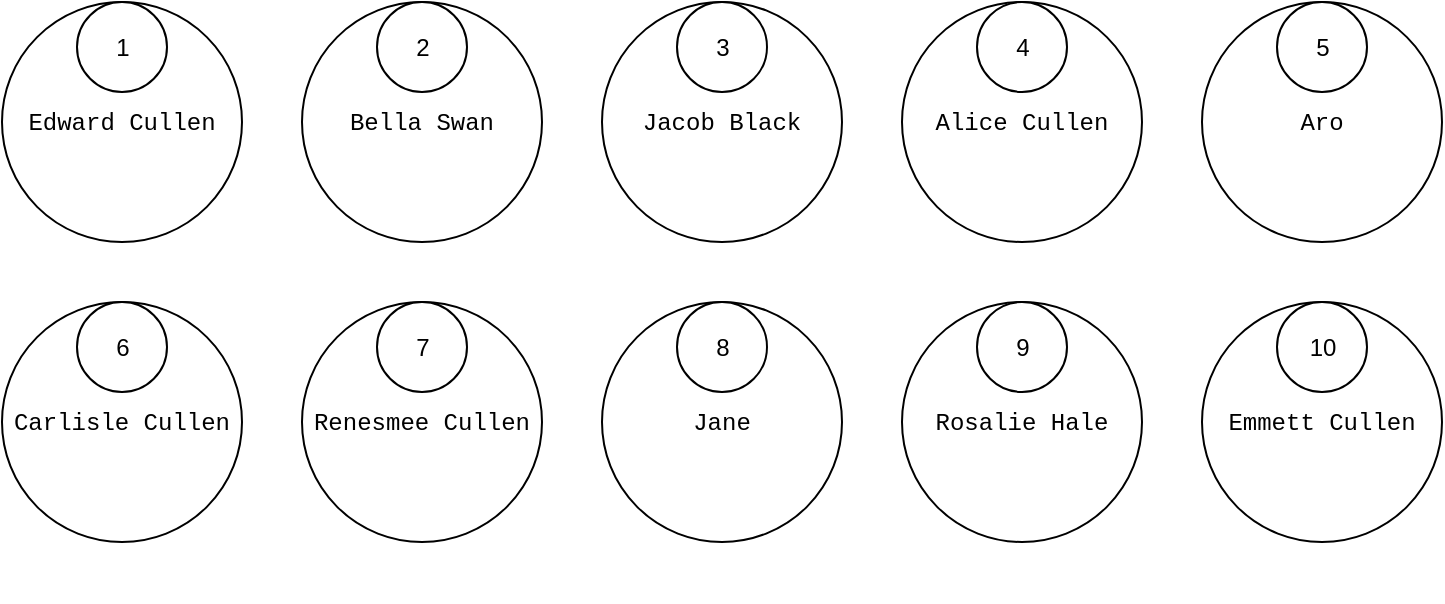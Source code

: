 <mxfile version="27.0.3" pages="7">
  <diagram name="Characters(Персонажи)" id="l6zr8a5qChE1qaG4STwK">
    <mxGraphModel dx="523" dy="813" grid="1" gridSize="10" guides="1" tooltips="1" connect="1" arrows="1" fold="1" page="1" pageScale="1" pageWidth="827" pageHeight="1169" math="0" shadow="0">
      <root>
        <mxCell id="0" />
        <mxCell id="1" parent="0" />
        <mxCell id="Orc21brbF7So8Q4Pkzj1-3" value="" style="group" parent="1" vertex="1" connectable="0">
          <mxGeometry x="50" y="60" width="120" height="120" as="geometry" />
        </mxCell>
        <mxCell id="Orc21brbF7So8Q4Pkzj1-1" value="&lt;div style=&quot;font-family: Menlo, Monaco, &amp;quot;Courier New&amp;quot;, monospace; line-height: 18px; white-space: pre;&quot;&gt;&lt;span&gt;&lt;font style=&quot;color: rgb(0, 0, 0);&quot;&gt;Edward Cullen&lt;/font&gt;&lt;/span&gt;&lt;/div&gt;" style="ellipse;whiteSpace=wrap;html=1;aspect=fixed;" parent="Orc21brbF7So8Q4Pkzj1-3" vertex="1">
          <mxGeometry width="120" height="120" as="geometry" />
        </mxCell>
        <mxCell id="Orc21brbF7So8Q4Pkzj1-2" value="1" style="ellipse;whiteSpace=wrap;html=1;aspect=fixed;" parent="Orc21brbF7So8Q4Pkzj1-3" vertex="1">
          <mxGeometry x="37.5" width="45" height="45" as="geometry" />
        </mxCell>
        <mxCell id="Orc21brbF7So8Q4Pkzj1-4" value="" style="group" parent="1" vertex="1" connectable="0">
          <mxGeometry x="200" y="60" width="120" height="120" as="geometry" />
        </mxCell>
        <mxCell id="Orc21brbF7So8Q4Pkzj1-5" value="&lt;div style=&quot;font-family: Menlo, Monaco, &amp;quot;Courier New&amp;quot;, monospace; line-height: 18px; white-space: pre;&quot;&gt;&lt;div style=&quot;line-height: 18px;&quot;&gt;&lt;span&gt;&lt;font style=&quot;color: rgb(0, 0, 0);&quot;&gt;Bella Swan&lt;/font&gt;&lt;/span&gt;&lt;/div&gt;&lt;/div&gt;" style="ellipse;whiteSpace=wrap;html=1;aspect=fixed;" parent="Orc21brbF7So8Q4Pkzj1-4" vertex="1">
          <mxGeometry width="120" height="120" as="geometry" />
        </mxCell>
        <mxCell id="Orc21brbF7So8Q4Pkzj1-6" value="2" style="ellipse;whiteSpace=wrap;html=1;aspect=fixed;" parent="Orc21brbF7So8Q4Pkzj1-4" vertex="1">
          <mxGeometry x="37.5" width="45" height="45" as="geometry" />
        </mxCell>
        <mxCell id="Orc21brbF7So8Q4Pkzj1-7" value="" style="group" parent="1" vertex="1" connectable="0">
          <mxGeometry x="350" y="60" width="120" height="120" as="geometry" />
        </mxCell>
        <mxCell id="Orc21brbF7So8Q4Pkzj1-8" value="&lt;div style=&quot;font-family: Menlo, Monaco, &amp;quot;Courier New&amp;quot;, monospace; line-height: 18px; white-space: pre;&quot;&gt;&lt;div style=&quot;line-height: 18px;&quot;&gt;&lt;span&gt;&lt;font style=&quot;color: rgb(0, 0, 0);&quot;&gt;Jacob Black&lt;/font&gt;&lt;/span&gt;&lt;/div&gt;&lt;/div&gt;" style="ellipse;whiteSpace=wrap;html=1;aspect=fixed;" parent="Orc21brbF7So8Q4Pkzj1-7" vertex="1">
          <mxGeometry width="120" height="120" as="geometry" />
        </mxCell>
        <mxCell id="Orc21brbF7So8Q4Pkzj1-9" value="3" style="ellipse;whiteSpace=wrap;html=1;aspect=fixed;" parent="Orc21brbF7So8Q4Pkzj1-7" vertex="1">
          <mxGeometry x="37.5" width="45" height="45" as="geometry" />
        </mxCell>
        <mxCell id="Orc21brbF7So8Q4Pkzj1-10" value="" style="group" parent="1" vertex="1" connectable="0">
          <mxGeometry x="650" y="210" width="120" height="150" as="geometry" />
        </mxCell>
        <mxCell id="Orc21brbF7So8Q4Pkzj1-11" value="&lt;div style=&quot;font-family: Menlo, Monaco, &amp;quot;Courier New&amp;quot;, monospace; line-height: 18px; white-space: pre;&quot;&gt;&lt;div style=&quot;line-height: 18px;&quot;&gt;&lt;span&gt;&lt;font style=&quot;color: rgb(0, 0, 0);&quot;&gt;Emmett Cullen&lt;/font&gt;&lt;/span&gt;&lt;/div&gt;&lt;/div&gt;" style="ellipse;whiteSpace=wrap;html=1;aspect=fixed;" parent="Orc21brbF7So8Q4Pkzj1-10" vertex="1">
          <mxGeometry width="120" height="120" as="geometry" />
        </mxCell>
        <mxCell id="Orc21brbF7So8Q4Pkzj1-12" value="10" style="ellipse;whiteSpace=wrap;html=1;aspect=fixed;" parent="Orc21brbF7So8Q4Pkzj1-10" vertex="1">
          <mxGeometry x="37.5" width="45" height="45" as="geometry" />
        </mxCell>
        <mxCell id="Orc21brbF7So8Q4Pkzj1-13" value="" style="group" parent="1" vertex="1" connectable="0">
          <mxGeometry x="350" y="210" width="120" height="120" as="geometry" />
        </mxCell>
        <mxCell id="Orc21brbF7So8Q4Pkzj1-14" value="&lt;div style=&quot;font-family: Menlo, Monaco, &amp;quot;Courier New&amp;quot;, monospace; line-height: 18px; white-space: pre;&quot;&gt;&lt;div style=&quot;line-height: 18px;&quot;&gt;&lt;span&gt;&lt;font style=&quot;color: rgb(0, 0, 0);&quot;&gt;Jane&lt;/font&gt;&lt;/span&gt;&lt;/div&gt;&lt;/div&gt;" style="ellipse;whiteSpace=wrap;html=1;aspect=fixed;" parent="Orc21brbF7So8Q4Pkzj1-13" vertex="1">
          <mxGeometry width="120" height="120" as="geometry" />
        </mxCell>
        <mxCell id="Orc21brbF7So8Q4Pkzj1-15" value="8" style="ellipse;whiteSpace=wrap;html=1;aspect=fixed;" parent="Orc21brbF7So8Q4Pkzj1-13" vertex="1">
          <mxGeometry x="37.5" width="45" height="45" as="geometry" />
        </mxCell>
        <mxCell id="Orc21brbF7So8Q4Pkzj1-16" value="" style="group" parent="1" vertex="1" connectable="0">
          <mxGeometry x="500" y="210" width="120" height="120" as="geometry" />
        </mxCell>
        <mxCell id="Orc21brbF7So8Q4Pkzj1-17" value="&lt;div style=&quot;font-family: Menlo, Monaco, &amp;quot;Courier New&amp;quot;, monospace; line-height: 18px; white-space: pre;&quot;&gt;&lt;div style=&quot;line-height: 18px;&quot;&gt;&lt;span&gt;&lt;font style=&quot;color: rgb(0, 0, 0);&quot;&gt;Rosalie Hale&lt;/font&gt;&lt;/span&gt;&lt;/div&gt;&lt;/div&gt;" style="ellipse;whiteSpace=wrap;html=1;aspect=fixed;" parent="Orc21brbF7So8Q4Pkzj1-16" vertex="1">
          <mxGeometry width="120" height="120" as="geometry" />
        </mxCell>
        <mxCell id="Orc21brbF7So8Q4Pkzj1-18" value="9" style="ellipse;whiteSpace=wrap;html=1;aspect=fixed;" parent="Orc21brbF7So8Q4Pkzj1-16" vertex="1">
          <mxGeometry x="37.5" width="45" height="45" as="geometry" />
        </mxCell>
        <mxCell id="Orc21brbF7So8Q4Pkzj1-22" value="" style="group" parent="1" vertex="1" connectable="0">
          <mxGeometry x="50" y="210" width="120" height="120" as="geometry" />
        </mxCell>
        <mxCell id="Orc21brbF7So8Q4Pkzj1-23" value="&lt;div style=&quot;font-family: Menlo, Monaco, &amp;quot;Courier New&amp;quot;, monospace; line-height: 18px; white-space: pre;&quot;&gt;&lt;div style=&quot;line-height: 18px;&quot;&gt;&lt;font style=&quot;color: rgb(0, 0, 0);&quot;&gt;Carlisle Cullen&lt;/font&gt;&lt;/div&gt;&lt;/div&gt;" style="ellipse;whiteSpace=wrap;html=1;aspect=fixed;" parent="Orc21brbF7So8Q4Pkzj1-22" vertex="1">
          <mxGeometry width="120" height="120" as="geometry" />
        </mxCell>
        <mxCell id="Orc21brbF7So8Q4Pkzj1-24" value="6" style="ellipse;whiteSpace=wrap;html=1;aspect=fixed;" parent="Orc21brbF7So8Q4Pkzj1-22" vertex="1">
          <mxGeometry x="37.5" width="45" height="45" as="geometry" />
        </mxCell>
        <mxCell id="Orc21brbF7So8Q4Pkzj1-25" value="" style="group" parent="1" vertex="1" connectable="0">
          <mxGeometry x="500" y="60" width="120" height="120" as="geometry" />
        </mxCell>
        <mxCell id="Orc21brbF7So8Q4Pkzj1-26" value="&lt;div style=&quot;font-family: Menlo, Monaco, &amp;quot;Courier New&amp;quot;, monospace; line-height: 18px; white-space: pre;&quot;&gt;&lt;div style=&quot;line-height: 18px;&quot;&gt;&lt;span&gt;&lt;font style=&quot;color: rgb(0, 0, 0);&quot;&gt;Alice Cullen&lt;/font&gt;&lt;/span&gt;&lt;/div&gt;&lt;/div&gt;" style="ellipse;whiteSpace=wrap;html=1;aspect=fixed;" parent="Orc21brbF7So8Q4Pkzj1-25" vertex="1">
          <mxGeometry width="120" height="120" as="geometry" />
        </mxCell>
        <mxCell id="Orc21brbF7So8Q4Pkzj1-27" value="4" style="ellipse;whiteSpace=wrap;html=1;aspect=fixed;" parent="Orc21brbF7So8Q4Pkzj1-25" vertex="1">
          <mxGeometry x="37.5" width="45" height="45" as="geometry" />
        </mxCell>
        <mxCell id="Orc21brbF7So8Q4Pkzj1-28" value="" style="group" parent="1" vertex="1" connectable="0">
          <mxGeometry x="200" y="210" width="120" height="120" as="geometry" />
        </mxCell>
        <mxCell id="Orc21brbF7So8Q4Pkzj1-29" value="&lt;div style=&quot;font-family: Menlo, Monaco, &amp;quot;Courier New&amp;quot;, monospace; line-height: 18px; white-space: pre;&quot;&gt;&lt;div style=&quot;line-height: 18px;&quot;&gt;&lt;font style=&quot;color: rgb(0, 0, 0);&quot;&gt;Renesmee Cullen&lt;/font&gt;&lt;/div&gt;&lt;/div&gt;" style="ellipse;whiteSpace=wrap;html=1;aspect=fixed;" parent="Orc21brbF7So8Q4Pkzj1-28" vertex="1">
          <mxGeometry width="120" height="120" as="geometry" />
        </mxCell>
        <mxCell id="Orc21brbF7So8Q4Pkzj1-30" value="7" style="ellipse;whiteSpace=wrap;html=1;aspect=fixed;" parent="Orc21brbF7So8Q4Pkzj1-28" vertex="1">
          <mxGeometry x="37.5" width="45" height="45" as="geometry" />
        </mxCell>
        <mxCell id="Orc21brbF7So8Q4Pkzj1-19" value="" style="group" parent="1" vertex="1" connectable="0">
          <mxGeometry x="650" y="60" width="120" height="120" as="geometry" />
        </mxCell>
        <mxCell id="Orc21brbF7So8Q4Pkzj1-20" value="&lt;div style=&quot;font-family: Menlo, Monaco, &amp;quot;Courier New&amp;quot;, monospace; line-height: 18px; white-space: pre;&quot;&gt;&lt;div style=&quot;line-height: 18px;&quot;&gt;&lt;span&gt;&lt;font style=&quot;color: rgb(0, 0, 0);&quot;&gt;Aro&lt;/font&gt;&lt;/span&gt;&lt;/div&gt;&lt;/div&gt;" style="ellipse;whiteSpace=wrap;html=1;aspect=fixed;" parent="Orc21brbF7So8Q4Pkzj1-19" vertex="1">
          <mxGeometry width="120" height="120" as="geometry" />
        </mxCell>
        <mxCell id="Orc21brbF7So8Q4Pkzj1-21" value="5" style="ellipse;whiteSpace=wrap;html=1;aspect=fixed;" parent="Orc21brbF7So8Q4Pkzj1-19" vertex="1">
          <mxGeometry x="37.5" width="45" height="45" as="geometry" />
        </mxCell>
      </root>
    </mxGraphModel>
  </diagram>
  <diagram id="4rR-M0xB_t7VGzIYDZqh" name="Artifact(Артефакты)">
    <mxGraphModel dx="523" dy="813" grid="1" gridSize="10" guides="1" tooltips="1" connect="1" arrows="1" fold="1" page="1" pageScale="1" pageWidth="827" pageHeight="1169" math="0" shadow="0">
      <root>
        <mxCell id="0" />
        <mxCell id="1" parent="0" />
        <mxCell id="WjErbRD8AvA6AkHYXU5a-1" value="" style="group" parent="1" vertex="1" connectable="0">
          <mxGeometry x="40" y="40" width="120" height="120" as="geometry" />
        </mxCell>
        <mxCell id="hOI_8kGkmsmN_njRSF3d-1" value="&lt;div style=&quot;font-family: Menlo, Monaco, &amp;quot;Courier New&amp;quot;, monospace; line-height: 18px; white-space: pre;&quot;&gt;&lt;font style=&quot;color: rgb(0, 0, 0);&quot;&gt;Aro&#39;s ring&lt;/font&gt;&lt;/div&gt;" style="whiteSpace=wrap;html=1;aspect=fixed;" parent="WjErbRD8AvA6AkHYXU5a-1" vertex="1">
          <mxGeometry width="120" height="120" as="geometry" />
        </mxCell>
        <mxCell id="hOI_8kGkmsmN_njRSF3d-2" value="1" style="whiteSpace=wrap;html=1;aspect=fixed;" parent="WjErbRD8AvA6AkHYXU5a-1" vertex="1">
          <mxGeometry x="40" width="40" height="40" as="geometry" />
        </mxCell>
        <mxCell id="WjErbRD8AvA6AkHYXU5a-2" value="" style="group" parent="1" vertex="1" connectable="0">
          <mxGeometry x="200" y="40" width="120" height="120" as="geometry" />
        </mxCell>
        <mxCell id="WjErbRD8AvA6AkHYXU5a-3" value="&lt;div style=&quot;font-family: Menlo, Monaco, &amp;quot;Courier New&amp;quot;, monospace; line-height: 18px; white-space: pre;&quot;&gt;&lt;div style=&quot;line-height: 18px;&quot;&gt;&lt;font style=&quot;font-size: 11px; color: rgb(0, 0, 0);&quot;&gt;&lt;span&gt;Bella&lt;/span&gt;&lt;span&gt;&#39;&lt;/span&gt;&lt;span&gt;s shield&lt;/span&gt;&lt;/font&gt;&lt;/div&gt;&lt;/div&gt;" style="whiteSpace=wrap;html=1;aspect=fixed;" parent="WjErbRD8AvA6AkHYXU5a-2" vertex="1">
          <mxGeometry width="120" height="120" as="geometry" />
        </mxCell>
        <mxCell id="WjErbRD8AvA6AkHYXU5a-4" value="2" style="whiteSpace=wrap;html=1;aspect=fixed;" parent="WjErbRD8AvA6AkHYXU5a-2" vertex="1">
          <mxGeometry x="40" width="40" height="40" as="geometry" />
        </mxCell>
        <mxCell id="WjErbRD8AvA6AkHYXU5a-11" value="" style="group" parent="1" vertex="1" connectable="0">
          <mxGeometry x="360" y="40" width="120" height="120" as="geometry" />
        </mxCell>
        <mxCell id="WjErbRD8AvA6AkHYXU5a-12" value="&lt;div style=&quot;font-family: Menlo, Monaco, &amp;quot;Courier New&amp;quot;, monospace; line-height: 18px; white-space: pre;&quot;&gt;&lt;div style=&quot;line-height: 18px;&quot;&gt;&lt;span&gt;&lt;font style=&quot;color: rgb(0, 0, 0);&quot;&gt;&lt;br&gt;&lt;/font&gt;&lt;/span&gt;&lt;/div&gt;&lt;div style=&quot;line-height: 18px;&quot;&gt;&lt;span&gt;&lt;font style=&quot;color: rgb(0, 0, 0);&quot;&gt;Cullen family&lt;br&gt;crest&lt;/font&gt;&lt;/span&gt;&lt;/div&gt;&lt;/div&gt;" style="whiteSpace=wrap;html=1;aspect=fixed;" parent="WjErbRD8AvA6AkHYXU5a-11" vertex="1">
          <mxGeometry width="120" height="120" as="geometry" />
        </mxCell>
        <mxCell id="WjErbRD8AvA6AkHYXU5a-13" value="3" style="whiteSpace=wrap;html=1;aspect=fixed;" parent="WjErbRD8AvA6AkHYXU5a-11" vertex="1">
          <mxGeometry x="40" width="40" height="40" as="geometry" />
        </mxCell>
        <mxCell id="WjErbRD8AvA6AkHYXU5a-14" value="" style="group" parent="1" vertex="1" connectable="0">
          <mxGeometry x="520" y="40" width="120" height="120" as="geometry" />
        </mxCell>
        <mxCell id="WjErbRD8AvA6AkHYXU5a-15" value="&lt;div style=&quot;font-family: Menlo, Monaco, &amp;quot;Courier New&amp;quot;, monospace; line-height: 18px; white-space: pre;&quot;&gt;&lt;div style=&quot;line-height: 18px;&quot;&gt;&lt;span&gt;&lt;font style=&quot;color: rgb(0, 0, 0);&quot;&gt;Jacob&#39;s charm&lt;/font&gt;&lt;/span&gt;&lt;/div&gt;&lt;/div&gt;" style="whiteSpace=wrap;html=1;aspect=fixed;" parent="WjErbRD8AvA6AkHYXU5a-14" vertex="1">
          <mxGeometry width="120" height="120" as="geometry" />
        </mxCell>
        <mxCell id="WjErbRD8AvA6AkHYXU5a-16" value="4" style="whiteSpace=wrap;html=1;aspect=fixed;" parent="WjErbRD8AvA6AkHYXU5a-14" vertex="1">
          <mxGeometry x="40" width="40" height="40" as="geometry" />
        </mxCell>
        <mxCell id="WjErbRD8AvA6AkHYXU5a-17" value="" style="group" parent="1" vertex="1" connectable="0">
          <mxGeometry x="680" y="40" width="120" height="120" as="geometry" />
        </mxCell>
        <mxCell id="WjErbRD8AvA6AkHYXU5a-18" value="&lt;div style=&quot;font-family: Menlo, Monaco, &amp;quot;Courier New&amp;quot;, monospace; line-height: 18px; white-space: pre;&quot;&gt;&lt;div style=&quot;line-height: 18px;&quot;&gt;&lt;span&gt;&lt;font style=&quot;color: rgb(0, 0, 0);&quot;&gt;&lt;br&gt;&lt;/font&gt;&lt;/span&gt;&lt;/div&gt;&lt;div style=&quot;line-height: 18px;&quot;&gt;&lt;span&gt;&lt;font style=&quot;color: rgb(0, 0, 0);&quot;&gt;Renesmee&#39;s&lt;br&gt;locket&lt;/font&gt;&lt;/span&gt;&lt;/div&gt;&lt;/div&gt;" style="whiteSpace=wrap;html=1;aspect=fixed;" parent="WjErbRD8AvA6AkHYXU5a-17" vertex="1">
          <mxGeometry width="120" height="120" as="geometry" />
        </mxCell>
        <mxCell id="WjErbRD8AvA6AkHYXU5a-19" value="5" style="whiteSpace=wrap;html=1;aspect=fixed;" parent="WjErbRD8AvA6AkHYXU5a-17" vertex="1">
          <mxGeometry x="40" width="40" height="40" as="geometry" />
        </mxCell>
        <mxCell id="WjErbRD8AvA6AkHYXU5a-20" value="" style="group" parent="1" vertex="1" connectable="0">
          <mxGeometry x="40" y="200" width="120" height="120" as="geometry" />
        </mxCell>
        <mxCell id="WjErbRD8AvA6AkHYXU5a-21" value="&lt;div style=&quot;font-family: Menlo, Monaco, &amp;quot;Courier New&amp;quot;, monospace; line-height: 18px; white-space: pre;&quot;&gt;&lt;div style=&quot;line-height: 18px;&quot;&gt;&lt;span&gt;&lt;font style=&quot;color: rgb(0, 0, 0);&quot;&gt;Carlisle&#39;s ring&lt;/font&gt;&lt;/span&gt;&lt;/div&gt;&lt;/div&gt;" style="whiteSpace=wrap;html=1;aspect=fixed;" parent="WjErbRD8AvA6AkHYXU5a-20" vertex="1">
          <mxGeometry width="120" height="120" as="geometry" />
        </mxCell>
        <mxCell id="WjErbRD8AvA6AkHYXU5a-22" value="6" style="whiteSpace=wrap;html=1;aspect=fixed;" parent="WjErbRD8AvA6AkHYXU5a-20" vertex="1">
          <mxGeometry x="40" width="40" height="40" as="geometry" />
        </mxCell>
        <mxCell id="WjErbRD8AvA6AkHYXU5a-23" value="" style="group" parent="1" vertex="1" connectable="0">
          <mxGeometry x="200" y="200" width="120" height="120" as="geometry" />
        </mxCell>
        <mxCell id="WjErbRD8AvA6AkHYXU5a-24" value="&lt;div style=&quot;font-family: Menlo, Monaco, &amp;quot;Courier New&amp;quot;, monospace; line-height: 18px; white-space: pre;&quot;&gt;&lt;div style=&quot;line-height: 18px;&quot;&gt;&lt;span&gt;&lt;font style=&quot;color: rgb(0, 0, 0);&quot;&gt;&lt;br&gt;&lt;/font&gt;&lt;/span&gt;&lt;/div&gt;&lt;div style=&quot;line-height: 18px;&quot;&gt;&lt;span&gt;&lt;font style=&quot;color: rgb(0, 0, 0);&quot;&gt;Alice&#39;s vision&lt;br&gt;pendant&lt;/font&gt;&lt;/span&gt;&lt;/div&gt;&lt;/div&gt;" style="whiteSpace=wrap;html=1;aspect=fixed;" parent="WjErbRD8AvA6AkHYXU5a-23" vertex="1">
          <mxGeometry width="120" height="120" as="geometry" />
        </mxCell>
        <mxCell id="WjErbRD8AvA6AkHYXU5a-25" value="7" style="whiteSpace=wrap;html=1;aspect=fixed;" parent="WjErbRD8AvA6AkHYXU5a-23" vertex="1">
          <mxGeometry x="40" width="40" height="40" as="geometry" />
        </mxCell>
        <mxCell id="WjErbRD8AvA6AkHYXU5a-26" value="" style="group" parent="1" vertex="1" connectable="0">
          <mxGeometry x="360" y="200" width="120" height="120" as="geometry" />
        </mxCell>
        <mxCell id="WjErbRD8AvA6AkHYXU5a-27" value="&lt;div style=&quot;font-family: Menlo, Monaco, &amp;quot;Courier New&amp;quot;, monospace; line-height: 18px; white-space: pre;&quot;&gt;&lt;div style=&quot;line-height: 18px;&quot;&gt;&lt;span&gt;&lt;font style=&quot;color: rgb(0, 0, 0);&quot;&gt;&lt;br&gt;&lt;/font&gt;&lt;/span&gt;&lt;/div&gt;&lt;div style=&quot;line-height: 18px;&quot;&gt;&lt;span&gt;&lt;font style=&quot;color: rgb(0, 0, 0);&quot;&gt;Jane&#39;s cloak&lt;br&gt;pin&lt;/font&gt;&lt;/span&gt;&lt;/div&gt;&lt;/div&gt;" style="whiteSpace=wrap;html=1;aspect=fixed;" parent="WjErbRD8AvA6AkHYXU5a-26" vertex="1">
          <mxGeometry width="120" height="120" as="geometry" />
        </mxCell>
        <mxCell id="WjErbRD8AvA6AkHYXU5a-28" value="8" style="whiteSpace=wrap;html=1;aspect=fixed;" parent="WjErbRD8AvA6AkHYXU5a-26" vertex="1">
          <mxGeometry x="40" width="40" height="40" as="geometry" />
        </mxCell>
        <mxCell id="WjErbRD8AvA6AkHYXU5a-29" value="" style="group" parent="1" vertex="1" connectable="0">
          <mxGeometry x="520" y="200" width="120" height="120" as="geometry" />
        </mxCell>
        <mxCell id="WjErbRD8AvA6AkHYXU5a-30" value="&lt;div style=&quot;font-family: Menlo, Monaco, &amp;quot;Courier New&amp;quot;, monospace; line-height: 18px; white-space: pre;&quot;&gt;&lt;div style=&quot;line-height: 18px;&quot;&gt;&lt;span&gt;&lt;font style=&quot;color: rgb(0, 0, 0);&quot;&gt;Emmett&#39;s chain&lt;/font&gt;&lt;/span&gt;&lt;/div&gt;&lt;/div&gt;" style="whiteSpace=wrap;html=1;aspect=fixed;" parent="WjErbRD8AvA6AkHYXU5a-29" vertex="1">
          <mxGeometry width="120" height="120" as="geometry" />
        </mxCell>
        <mxCell id="WjErbRD8AvA6AkHYXU5a-31" value="9" style="whiteSpace=wrap;html=1;aspect=fixed;" parent="WjErbRD8AvA6AkHYXU5a-29" vertex="1">
          <mxGeometry x="40" width="40" height="40" as="geometry" />
        </mxCell>
        <mxCell id="WjErbRD8AvA6AkHYXU5a-32" value="" style="group" parent="1" vertex="1" connectable="0">
          <mxGeometry x="680" y="200" width="120" height="120" as="geometry" />
        </mxCell>
        <mxCell id="WjErbRD8AvA6AkHYXU5a-33" value="&lt;div style=&quot;font-family: Menlo, Monaco, &amp;quot;Courier New&amp;quot;, monospace; line-height: 18px; white-space: pre;&quot;&gt;&lt;div style=&quot;line-height: 18px;&quot;&gt;&lt;span&gt;&lt;font style=&quot;color: rgb(0, 0, 0);&quot;&gt;&lt;br&gt;&lt;/font&gt;&lt;/span&gt;&lt;/div&gt;&lt;div style=&quot;line-height: 18px;&quot;&gt;&lt;span&gt;&lt;font style=&quot;color: rgb(0, 0, 0);&quot;&gt;Rosalie&#39;s&lt;br&gt;mirror&lt;/font&gt;&lt;/span&gt;&lt;/div&gt;&lt;/div&gt;" style="whiteSpace=wrap;html=1;aspect=fixed;" parent="WjErbRD8AvA6AkHYXU5a-32" vertex="1">
          <mxGeometry width="120" height="120" as="geometry" />
        </mxCell>
        <mxCell id="WjErbRD8AvA6AkHYXU5a-34" value="10" style="whiteSpace=wrap;html=1;aspect=fixed;" parent="WjErbRD8AvA6AkHYXU5a-32" vertex="1">
          <mxGeometry x="40" width="40" height="40" as="geometry" />
        </mxCell>
      </root>
    </mxGraphModel>
  </diagram>
  <diagram id="6-r5HvpVdh8d6KWfjMsp" name="Place(Места)">
    <mxGraphModel dx="523" dy="813" grid="1" gridSize="10" guides="1" tooltips="1" connect="1" arrows="1" fold="1" page="1" pageScale="1" pageWidth="827" pageHeight="1169" math="0" shadow="0">
      <root>
        <mxCell id="0" />
        <mxCell id="1" parent="0" />
        <mxCell id="Ed5FZIBlGEJlwuUjjTE9-3" value="" style="group" parent="1" vertex="1" connectable="0">
          <mxGeometry x="10" y="30" width="160" height="120" as="geometry" />
        </mxCell>
        <mxCell id="Ed5FZIBlGEJlwuUjjTE9-1" value="&lt;div style=&quot;font-family: Menlo, Monaco, &amp;quot;Courier New&amp;quot;, monospace; line-height: 18px; white-space: pre;&quot;&gt;&lt;font style=&quot;color: rgb(0, 0, 0);&quot;&gt;Forks&lt;/font&gt;&lt;/div&gt;" style="ellipse;shape=cloud;whiteSpace=wrap;html=1;" parent="Ed5FZIBlGEJlwuUjjTE9-3" vertex="1">
          <mxGeometry y="9.231" width="160" height="110.769" as="geometry" />
        </mxCell>
        <mxCell id="Ed5FZIBlGEJlwuUjjTE9-2" value="1" style="ellipse;shape=cloud;whiteSpace=wrap;html=1;" parent="Ed5FZIBlGEJlwuUjjTE9-3" vertex="1">
          <mxGeometry x="47.059" width="65.882" height="46.154" as="geometry" />
        </mxCell>
        <mxCell id="Ed5FZIBlGEJlwuUjjTE9-13" value="" style="group" parent="1" vertex="1" connectable="0">
          <mxGeometry x="170" y="30" width="160" height="120" as="geometry" />
        </mxCell>
        <mxCell id="Ed5FZIBlGEJlwuUjjTE9-14" value="&lt;div style=&quot;font-family: Menlo, Monaco, &amp;quot;Courier New&amp;quot;, monospace; line-height: 18px; white-space: pre;&quot;&gt;&lt;div style=&quot;line-height: 18px;&quot;&gt;&lt;span&gt;&lt;font style=&quot;color: rgb(0, 0, 0);&quot;&gt;La Push&lt;/font&gt;&lt;/span&gt;&lt;/div&gt;&lt;/div&gt;" style="ellipse;shape=cloud;whiteSpace=wrap;html=1;" parent="Ed5FZIBlGEJlwuUjjTE9-13" vertex="1">
          <mxGeometry y="9.231" width="160" height="110.769" as="geometry" />
        </mxCell>
        <mxCell id="Ed5FZIBlGEJlwuUjjTE9-15" value="2" style="ellipse;shape=cloud;whiteSpace=wrap;html=1;" parent="Ed5FZIBlGEJlwuUjjTE9-13" vertex="1">
          <mxGeometry x="47.059" width="65.882" height="46.154" as="geometry" />
        </mxCell>
        <mxCell id="Ed5FZIBlGEJlwuUjjTE9-16" value="" style="group" parent="1" vertex="1" connectable="0">
          <mxGeometry x="330" y="30" width="160" height="120" as="geometry" />
        </mxCell>
        <mxCell id="Ed5FZIBlGEJlwuUjjTE9-17" value="&lt;div style=&quot;font-family: Menlo, Monaco, &amp;quot;Courier New&amp;quot;, monospace; line-height: 18px; white-space: pre;&quot;&gt;&lt;div style=&quot;line-height: 18px;&quot;&gt;&lt;span&gt;&lt;font style=&quot;color: rgb(0, 0, 0);&quot;&gt;Volterra&lt;/font&gt;&lt;/span&gt;&lt;/div&gt;&lt;/div&gt;" style="ellipse;shape=cloud;whiteSpace=wrap;html=1;" parent="Ed5FZIBlGEJlwuUjjTE9-16" vertex="1">
          <mxGeometry y="9.231" width="160" height="110.769" as="geometry" />
        </mxCell>
        <mxCell id="Ed5FZIBlGEJlwuUjjTE9-18" value="3" style="ellipse;shape=cloud;whiteSpace=wrap;html=1;" parent="Ed5FZIBlGEJlwuUjjTE9-16" vertex="1">
          <mxGeometry x="47.059" width="65.882" height="46.154" as="geometry" />
        </mxCell>
        <mxCell id="Ed5FZIBlGEJlwuUjjTE9-19" value="" style="group" parent="1" vertex="1" connectable="0">
          <mxGeometry x="490" y="30" width="160" height="120" as="geometry" />
        </mxCell>
        <mxCell id="Ed5FZIBlGEJlwuUjjTE9-20" value="&lt;div style=&quot;font-family: Menlo, Monaco, &amp;quot;Courier New&amp;quot;, monospace; line-height: 18px; white-space: pre;&quot;&gt;&lt;div style=&quot;line-height: 18px;&quot;&gt;&lt;span&gt;&lt;font style=&quot;color: rgb(0, 0, 0);&quot;&gt;Cullen House&lt;/font&gt;&lt;/span&gt;&lt;/div&gt;&lt;/div&gt;" style="ellipse;shape=cloud;whiteSpace=wrap;html=1;" parent="Ed5FZIBlGEJlwuUjjTE9-19" vertex="1">
          <mxGeometry y="9.231" width="160" height="110.769" as="geometry" />
        </mxCell>
        <mxCell id="Ed5FZIBlGEJlwuUjjTE9-21" value="4" style="ellipse;shape=cloud;whiteSpace=wrap;html=1;" parent="Ed5FZIBlGEJlwuUjjTE9-19" vertex="1">
          <mxGeometry x="47.059" width="65.882" height="46.154" as="geometry" />
        </mxCell>
        <mxCell id="Ed5FZIBlGEJlwuUjjTE9-22" value="" style="group" parent="1" vertex="1" connectable="0">
          <mxGeometry x="650" y="30" width="160" height="120" as="geometry" />
        </mxCell>
        <mxCell id="Ed5FZIBlGEJlwuUjjTE9-23" value="&lt;div style=&quot;font-family: Menlo, Monaco, &amp;quot;Courier New&amp;quot;, monospace; line-height: 18px; white-space: pre;&quot;&gt;&lt;div style=&quot;line-height: 18px;&quot;&gt;&lt;span&gt;&lt;font style=&quot;color: rgb(0, 0, 0);&quot;&gt;High School&lt;/font&gt;&lt;/span&gt;&lt;/div&gt;&lt;/div&gt;" style="ellipse;shape=cloud;whiteSpace=wrap;html=1;" parent="Ed5FZIBlGEJlwuUjjTE9-22" vertex="1">
          <mxGeometry y="9.231" width="160" height="110.769" as="geometry" />
        </mxCell>
        <mxCell id="Ed5FZIBlGEJlwuUjjTE9-24" value="5" style="ellipse;shape=cloud;whiteSpace=wrap;html=1;" parent="Ed5FZIBlGEJlwuUjjTE9-22" vertex="1">
          <mxGeometry x="47.059" width="65.882" height="46.154" as="geometry" />
        </mxCell>
        <mxCell id="Ed5FZIBlGEJlwuUjjTE9-25" value="" style="group" parent="1" vertex="1" connectable="0">
          <mxGeometry x="10" y="160" width="160" height="120" as="geometry" />
        </mxCell>
        <mxCell id="Ed5FZIBlGEJlwuUjjTE9-26" value="&lt;div style=&quot;font-family: Menlo, Monaco, &amp;quot;Courier New&amp;quot;, monospace; line-height: 18px; white-space: pre;&quot;&gt;&lt;div style=&quot;line-height: 18px;&quot;&gt;&lt;span&gt;&lt;font style=&quot;color: rgb(0, 0, 0);&quot;&gt;Forest&lt;/font&gt;&lt;/span&gt;&lt;/div&gt;&lt;/div&gt;" style="ellipse;shape=cloud;whiteSpace=wrap;html=1;" parent="Ed5FZIBlGEJlwuUjjTE9-25" vertex="1">
          <mxGeometry y="9.231" width="160" height="110.769" as="geometry" />
        </mxCell>
        <mxCell id="Ed5FZIBlGEJlwuUjjTE9-27" value="6" style="ellipse;shape=cloud;whiteSpace=wrap;html=1;" parent="Ed5FZIBlGEJlwuUjjTE9-25" vertex="1">
          <mxGeometry x="47.059" width="65.882" height="46.154" as="geometry" />
        </mxCell>
        <mxCell id="Ed5FZIBlGEJlwuUjjTE9-28" value="" style="group" parent="1" vertex="1" connectable="0">
          <mxGeometry x="170" y="160" width="160" height="120" as="geometry" />
        </mxCell>
        <mxCell id="Ed5FZIBlGEJlwuUjjTE9-29" value="&lt;div style=&quot;font-family: Menlo, Monaco, &amp;quot;Courier New&amp;quot;, monospace; line-height: 18px; white-space: pre;&quot;&gt;&lt;div style=&quot;line-height: 18px;&quot;&gt;&lt;span&gt;&lt;font style=&quot;color: rgb(0, 0, 0);&quot;&gt;Bella&#39;s House&lt;/font&gt;&lt;/span&gt;&lt;/div&gt;&lt;/div&gt;" style="ellipse;shape=cloud;whiteSpace=wrap;html=1;" parent="Ed5FZIBlGEJlwuUjjTE9-28" vertex="1">
          <mxGeometry y="9.231" width="160" height="110.769" as="geometry" />
        </mxCell>
        <mxCell id="Ed5FZIBlGEJlwuUjjTE9-30" value="7" style="ellipse;shape=cloud;whiteSpace=wrap;html=1;" parent="Ed5FZIBlGEJlwuUjjTE9-28" vertex="1">
          <mxGeometry x="47.059" width="65.882" height="46.154" as="geometry" />
        </mxCell>
        <mxCell id="Ed5FZIBlGEJlwuUjjTE9-31" value="" style="group" parent="1" vertex="1" connectable="0">
          <mxGeometry x="330" y="160" width="160" height="120" as="geometry" />
        </mxCell>
        <mxCell id="Ed5FZIBlGEJlwuUjjTE9-32" value="&lt;div style=&quot;font-family: Menlo, Monaco, &amp;quot;Courier New&amp;quot;, monospace; line-height: 18px; white-space: pre;&quot;&gt;&lt;div style=&quot;line-height: 18px;&quot;&gt;&lt;span&gt;&lt;font style=&quot;color: rgb(0, 0, 0);&quot;&gt;Volturi Hall&lt;/font&gt;&lt;/span&gt;&lt;/div&gt;&lt;/div&gt;" style="ellipse;shape=cloud;whiteSpace=wrap;html=1;" parent="Ed5FZIBlGEJlwuUjjTE9-31" vertex="1">
          <mxGeometry y="9.231" width="160" height="110.769" as="geometry" />
        </mxCell>
        <mxCell id="Ed5FZIBlGEJlwuUjjTE9-33" value="8" style="ellipse;shape=cloud;whiteSpace=wrap;html=1;" parent="Ed5FZIBlGEJlwuUjjTE9-31" vertex="1">
          <mxGeometry x="47.059" width="65.882" height="46.154" as="geometry" />
        </mxCell>
        <mxCell id="Ed5FZIBlGEJlwuUjjTE9-34" value="" style="group" parent="1" vertex="1" connectable="0">
          <mxGeometry x="490" y="160" width="160" height="120" as="geometry" />
        </mxCell>
        <mxCell id="Ed5FZIBlGEJlwuUjjTE9-35" value="&lt;div style=&quot;font-family: Menlo, Monaco, &amp;quot;Courier New&amp;quot;, monospace; line-height: 18px; white-space: pre;&quot;&gt;&lt;div style=&quot;line-height: 18px;&quot;&gt;&lt;span&gt;&lt;font style=&quot;color: rgb(0, 0, 0);&quot;&gt;Wolf Camp&lt;/font&gt;&lt;/span&gt;&lt;/div&gt;&lt;/div&gt;" style="ellipse;shape=cloud;whiteSpace=wrap;html=1;" parent="Ed5FZIBlGEJlwuUjjTE9-34" vertex="1">
          <mxGeometry y="9.231" width="160" height="110.769" as="geometry" />
        </mxCell>
        <mxCell id="Ed5FZIBlGEJlwuUjjTE9-36" value="9" style="ellipse;shape=cloud;whiteSpace=wrap;html=1;" parent="Ed5FZIBlGEJlwuUjjTE9-34" vertex="1">
          <mxGeometry x="47.059" width="65.882" height="46.154" as="geometry" />
        </mxCell>
        <mxCell id="Ed5FZIBlGEJlwuUjjTE9-37" value="" style="group" parent="1" vertex="1" connectable="0">
          <mxGeometry x="650" y="160" width="160" height="120" as="geometry" />
        </mxCell>
        <mxCell id="Ed5FZIBlGEJlwuUjjTE9-38" value="&lt;div style=&quot;font-family: Menlo, Monaco, &amp;quot;Courier New&amp;quot;, monospace; line-height: 18px; white-space: pre;&quot;&gt;&lt;div style=&quot;line-height: 18px;&quot;&gt;&lt;span&gt;&lt;font style=&quot;color: rgb(0, 0, 0);&quot;&gt;Denali&lt;/font&gt;&lt;/span&gt;&lt;/div&gt;&lt;/div&gt;" style="ellipse;shape=cloud;whiteSpace=wrap;html=1;" parent="Ed5FZIBlGEJlwuUjjTE9-37" vertex="1">
          <mxGeometry y="9.231" width="160" height="110.769" as="geometry" />
        </mxCell>
        <mxCell id="Ed5FZIBlGEJlwuUjjTE9-39" value="10" style="ellipse;shape=cloud;whiteSpace=wrap;html=1;" parent="Ed5FZIBlGEJlwuUjjTE9-37" vertex="1">
          <mxGeometry x="47.059" width="65.882" height="46.154" as="geometry" />
        </mxCell>
      </root>
    </mxGraphModel>
  </diagram>
  <diagram id="BgTGhTOa4uGqzw0L2xV5" name="RelatedTo(Отношения персонажей)">
    <mxGraphModel dx="1435" dy="813" grid="1" gridSize="10" guides="1" tooltips="1" connect="1" arrows="1" fold="1" page="1" pageScale="1" pageWidth="827" pageHeight="1169" math="0" shadow="0">
      <root>
        <mxCell id="0" />
        <mxCell id="1" parent="0" />
        <mxCell id="Z6DqX2Q6N9hcz0Q6o6Eb-1" value="" style="group" parent="1" vertex="1" connectable="0">
          <mxGeometry x="440" y="60" width="120" height="120" as="geometry" />
        </mxCell>
        <mxCell id="Z6DqX2Q6N9hcz0Q6o6Eb-2" value="&lt;div style=&quot;font-family: Menlo, Monaco, &amp;quot;Courier New&amp;quot;, monospace; line-height: 18px; white-space: pre;&quot;&gt;&lt;span&gt;&lt;font style=&quot;color: rgb(0, 0, 0);&quot;&gt;Edward Cullen&lt;/font&gt;&lt;/span&gt;&lt;/div&gt;" style="ellipse;whiteSpace=wrap;html=1;aspect=fixed;" parent="Z6DqX2Q6N9hcz0Q6o6Eb-1" vertex="1">
          <mxGeometry width="120" height="120" as="geometry" />
        </mxCell>
        <mxCell id="Z6DqX2Q6N9hcz0Q6o6Eb-3" value="1" style="ellipse;whiteSpace=wrap;html=1;aspect=fixed;" parent="Z6DqX2Q6N9hcz0Q6o6Eb-1" vertex="1">
          <mxGeometry x="37.5" width="45" height="45" as="geometry" />
        </mxCell>
        <mxCell id="Z6DqX2Q6N9hcz0Q6o6Eb-4" value="" style="group" parent="1" vertex="1" connectable="0">
          <mxGeometry x="680" y="60" width="120" height="120" as="geometry" />
        </mxCell>
        <mxCell id="Z6DqX2Q6N9hcz0Q6o6Eb-5" value="&lt;div style=&quot;font-family: Menlo, Monaco, &amp;quot;Courier New&amp;quot;, monospace; line-height: 18px; white-space: pre;&quot;&gt;&lt;div style=&quot;line-height: 18px;&quot;&gt;&lt;span&gt;&lt;font style=&quot;color: rgb(0, 0, 0);&quot;&gt;Bella Swan&lt;/font&gt;&lt;/span&gt;&lt;/div&gt;&lt;/div&gt;" style="ellipse;whiteSpace=wrap;html=1;aspect=fixed;" parent="Z6DqX2Q6N9hcz0Q6o6Eb-4" vertex="1">
          <mxGeometry width="120" height="120" as="geometry" />
        </mxCell>
        <mxCell id="Z6DqX2Q6N9hcz0Q6o6Eb-6" value="2" style="ellipse;whiteSpace=wrap;html=1;aspect=fixed;" parent="Z6DqX2Q6N9hcz0Q6o6Eb-4" vertex="1">
          <mxGeometry x="37.5" width="45" height="45" as="geometry" />
        </mxCell>
        <mxCell id="7ZGVWivCl3pS3FGv6aAp-1" value="" style="group" parent="1" vertex="1" connectable="0">
          <mxGeometry x="560" y="250" width="120" height="120" as="geometry" />
        </mxCell>
        <mxCell id="7ZGVWivCl3pS3FGv6aAp-2" value="&lt;div style=&quot;font-family: Menlo, Monaco, &amp;quot;Courier New&amp;quot;, monospace; line-height: 18px; white-space: pre;&quot;&gt;&lt;div style=&quot;line-height: 18px;&quot;&gt;&lt;font style=&quot;color: rgb(0, 0, 0);&quot;&gt;Renesmee Cullen&lt;/font&gt;&lt;/div&gt;&lt;/div&gt;" style="ellipse;whiteSpace=wrap;html=1;aspect=fixed;" parent="7ZGVWivCl3pS3FGv6aAp-1" vertex="1">
          <mxGeometry width="120" height="120" as="geometry" />
        </mxCell>
        <mxCell id="7ZGVWivCl3pS3FGv6aAp-3" value="7" style="ellipse;whiteSpace=wrap;html=1;aspect=fixed;" parent="7ZGVWivCl3pS3FGv6aAp-1" vertex="1">
          <mxGeometry x="37.5" width="45" height="45" as="geometry" />
        </mxCell>
        <mxCell id="7ZGVWivCl3pS3FGv6aAp-4" style="edgeStyle=orthogonalEdgeStyle;rounded=0;orthogonalLoop=1;jettySize=auto;html=1;entryX=-0.008;entryY=0.575;entryDx=0;entryDy=0;entryPerimeter=0;" parent="1" source="Z6DqX2Q6N9hcz0Q6o6Eb-2" target="7ZGVWivCl3pS3FGv6aAp-2" edge="1">
          <mxGeometry relative="1" as="geometry" />
        </mxCell>
        <mxCell id="7ZGVWivCl3pS3FGv6aAp-5" value="&lt;font style=&quot;font-size: 12px;&quot;&gt;Father&lt;/font&gt;" style="edgeLabel;html=1;align=center;verticalAlign=middle;resizable=0;points=[];" parent="7ZGVWivCl3pS3FGv6aAp-4" vertex="1" connectable="0">
          <mxGeometry x="-0.064" relative="1" as="geometry">
            <mxPoint as="offset" />
          </mxGeometry>
        </mxCell>
        <mxCell id="7ZGVWivCl3pS3FGv6aAp-6" style="edgeStyle=orthogonalEdgeStyle;rounded=0;orthogonalLoop=1;jettySize=auto;html=1;entryX=0.992;entryY=0.583;entryDx=0;entryDy=0;entryPerimeter=0;" parent="1" source="Z6DqX2Q6N9hcz0Q6o6Eb-5" target="7ZGVWivCl3pS3FGv6aAp-2" edge="1">
          <mxGeometry relative="1" as="geometry" />
        </mxCell>
        <mxCell id="7ZGVWivCl3pS3FGv6aAp-7" value="&lt;font style=&quot;font-size: 12px;&quot;&gt;Mother&lt;/font&gt;" style="edgeLabel;html=1;align=center;verticalAlign=middle;resizable=0;points=[];" parent="7ZGVWivCl3pS3FGv6aAp-6" vertex="1" connectable="0">
          <mxGeometry x="-0.124" y="-2" relative="1" as="geometry">
            <mxPoint x="2" y="5" as="offset" />
          </mxGeometry>
        </mxCell>
        <mxCell id="E40xgfIjvLocVmsAz19t-1" style="edgeStyle=orthogonalEdgeStyle;rounded=0;orthogonalLoop=1;jettySize=auto;html=1;exitX=1;exitY=0.5;exitDx=0;exitDy=0;entryX=0;entryY=0.5;entryDx=0;entryDy=0;" parent="1" source="Z6DqX2Q6N9hcz0Q6o6Eb-2" target="Z6DqX2Q6N9hcz0Q6o6Eb-5" edge="1">
          <mxGeometry relative="1" as="geometry">
            <mxPoint x="670" y="120" as="targetPoint" />
          </mxGeometry>
        </mxCell>
        <mxCell id="E40xgfIjvLocVmsAz19t-2" value="&lt;font style=&quot;font-size: 12px;&quot;&gt;Partner&lt;/font&gt;" style="edgeLabel;html=1;align=center;verticalAlign=middle;resizable=0;points=[];" parent="E40xgfIjvLocVmsAz19t-1" vertex="1" connectable="0">
          <mxGeometry x="-0.004" relative="1" as="geometry">
            <mxPoint as="offset" />
          </mxGeometry>
        </mxCell>
        <mxCell id="dfbj2umnw42S1evYhiyX-8" value="" style="group" parent="1" vertex="1" connectable="0">
          <mxGeometry x="120" y="60" width="120" height="120" as="geometry" />
        </mxCell>
        <mxCell id="dfbj2umnw42S1evYhiyX-11" style="edgeStyle=orthogonalEdgeStyle;rounded=0;orthogonalLoop=1;jettySize=auto;html=1;" parent="dfbj2umnw42S1evYhiyX-8" source="dfbj2umnw42S1evYhiyX-9" edge="1">
          <mxGeometry relative="1" as="geometry">
            <mxPoint x="320" y="60" as="targetPoint" />
          </mxGeometry>
        </mxCell>
        <mxCell id="dfbj2umnw42S1evYhiyX-12" value="&lt;div style=&quot;font-size: 12px; line-height: 18px; white-space-collapse: preserve;&quot;&gt;&lt;font face=&quot;Helvetica&quot; style=&quot;color: rgb(0, 0, 0);&quot;&gt;Adoptive Father&lt;/font&gt;&lt;/div&gt;" style="edgeLabel;html=1;align=center;verticalAlign=middle;resizable=0;points=[];" parent="dfbj2umnw42S1evYhiyX-11" vertex="1" connectable="0">
          <mxGeometry x="-0.112" relative="1" as="geometry">
            <mxPoint as="offset" />
          </mxGeometry>
        </mxCell>
        <mxCell id="dfbj2umnw42S1evYhiyX-9" value="&lt;div style=&quot;font-family: Menlo, Monaco, &amp;quot;Courier New&amp;quot;, monospace; line-height: 18px; white-space: pre;&quot;&gt;&lt;div style=&quot;line-height: 18px;&quot;&gt;&lt;font style=&quot;color: rgb(0, 0, 0);&quot;&gt;Carlisle Cullen&lt;/font&gt;&lt;/div&gt;&lt;/div&gt;" style="ellipse;whiteSpace=wrap;html=1;aspect=fixed;" parent="dfbj2umnw42S1evYhiyX-8" vertex="1">
          <mxGeometry width="120" height="120" as="geometry" />
        </mxCell>
        <mxCell id="dfbj2umnw42S1evYhiyX-10" value="6" style="ellipse;whiteSpace=wrap;html=1;aspect=fixed;" parent="dfbj2umnw42S1evYhiyX-8" vertex="1">
          <mxGeometry x="37.5" width="45" height="45" as="geometry" />
        </mxCell>
        <mxCell id="wLUuKgKdLUynodLC2WmH-1" value="" style="group" parent="1" vertex="1" connectable="0">
          <mxGeometry x="280" y="435" width="120" height="150" as="geometry" />
        </mxCell>
        <mxCell id="wLUuKgKdLUynodLC2WmH-2" value="&lt;div style=&quot;font-family: Menlo, Monaco, &amp;quot;Courier New&amp;quot;, monospace; line-height: 18px; white-space: pre;&quot;&gt;&lt;div style=&quot;line-height: 18px;&quot;&gt;&lt;span&gt;&lt;font style=&quot;color: rgb(0, 0, 0);&quot;&gt;Emmett Cullen&lt;/font&gt;&lt;/span&gt;&lt;/div&gt;&lt;/div&gt;" style="ellipse;whiteSpace=wrap;html=1;aspect=fixed;" parent="wLUuKgKdLUynodLC2WmH-1" vertex="1">
          <mxGeometry width="120" height="120" as="geometry" />
        </mxCell>
        <mxCell id="wLUuKgKdLUynodLC2WmH-3" value="10" style="ellipse;whiteSpace=wrap;html=1;aspect=fixed;" parent="wLUuKgKdLUynodLC2WmH-1" vertex="1">
          <mxGeometry x="37.5" width="45" height="45" as="geometry" />
        </mxCell>
        <mxCell id="wLUuKgKdLUynodLC2WmH-4" value="" style="group" parent="1" vertex="1" connectable="0">
          <mxGeometry x="40" y="435" width="120" height="120" as="geometry" />
        </mxCell>
        <mxCell id="wLUuKgKdLUynodLC2WmH-5" value="&lt;div style=&quot;font-family: Menlo, Monaco, &amp;quot;Courier New&amp;quot;, monospace; line-height: 18px; white-space: pre;&quot;&gt;&lt;div style=&quot;line-height: 18px;&quot;&gt;&lt;span&gt;&lt;font style=&quot;color: rgb(0, 0, 0);&quot;&gt;Rosalie Hale&lt;/font&gt;&lt;/span&gt;&lt;/div&gt;&lt;/div&gt;" style="ellipse;whiteSpace=wrap;html=1;aspect=fixed;" parent="wLUuKgKdLUynodLC2WmH-4" vertex="1">
          <mxGeometry width="120" height="120" as="geometry" />
        </mxCell>
        <mxCell id="wLUuKgKdLUynodLC2WmH-6" value="9" style="ellipse;whiteSpace=wrap;html=1;aspect=fixed;" parent="wLUuKgKdLUynodLC2WmH-4" vertex="1">
          <mxGeometry x="37.5" width="45" height="45" as="geometry" />
        </mxCell>
        <mxCell id="wLUuKgKdLUynodLC2WmH-7" style="edgeStyle=orthogonalEdgeStyle;rounded=0;orthogonalLoop=1;jettySize=auto;html=1;entryX=0;entryY=0.5;entryDx=0;entryDy=0;" parent="1" source="wLUuKgKdLUynodLC2WmH-5" target="wLUuKgKdLUynodLC2WmH-2" edge="1">
          <mxGeometry relative="1" as="geometry" />
        </mxCell>
        <mxCell id="wLUuKgKdLUynodLC2WmH-8" value="&lt;font style=&quot;font-size: 12px;&quot;&gt;Partner&lt;/font&gt;" style="edgeLabel;html=1;align=center;verticalAlign=middle;resizable=0;points=[];" parent="wLUuKgKdLUynodLC2WmH-7" vertex="1" connectable="0">
          <mxGeometry x="0.017" y="2" relative="1" as="geometry">
            <mxPoint y="1" as="offset" />
          </mxGeometry>
        </mxCell>
        <mxCell id="wLUuKgKdLUynodLC2WmH-9" style="edgeStyle=orthogonalEdgeStyle;rounded=0;orthogonalLoop=1;jettySize=auto;html=1;entryX=0.5;entryY=0;entryDx=0;entryDy=0;" parent="1" source="dfbj2umnw42S1evYhiyX-9" target="wLUuKgKdLUynodLC2WmH-6" edge="1">
          <mxGeometry relative="1" as="geometry">
            <Array as="points">
              <mxPoint x="100" y="120" />
            </Array>
          </mxGeometry>
        </mxCell>
        <mxCell id="wLUuKgKdLUynodLC2WmH-10" value="&lt;span style=&quot;font-size: 12px; white-space-collapse: preserve;&quot;&gt;Adoptive Father&lt;/span&gt;" style="edgeLabel;html=1;align=center;verticalAlign=middle;resizable=0;points=[];" parent="wLUuKgKdLUynodLC2WmH-9" vertex="1" connectable="0">
          <mxGeometry x="-0.021" y="2" relative="1" as="geometry">
            <mxPoint as="offset" />
          </mxGeometry>
        </mxCell>
        <mxCell id="wLUuKgKdLUynodLC2WmH-11" style="edgeStyle=orthogonalEdgeStyle;rounded=0;orthogonalLoop=1;jettySize=auto;html=1;entryX=0.5;entryY=0;entryDx=0;entryDy=0;" parent="1" source="dfbj2umnw42S1evYhiyX-9" target="wLUuKgKdLUynodLC2WmH-2" edge="1">
          <mxGeometry relative="1" as="geometry">
            <Array as="points">
              <mxPoint x="180" y="240" />
              <mxPoint x="340" y="240" />
            </Array>
          </mxGeometry>
        </mxCell>
        <mxCell id="wLUuKgKdLUynodLC2WmH-12" value="&lt;span style=&quot;font-size: 12px; white-space-collapse: preserve;&quot;&gt;Adoptive Father&lt;/span&gt;" style="edgeLabel;html=1;align=center;verticalAlign=middle;resizable=0;points=[];" parent="wLUuKgKdLUynodLC2WmH-11" vertex="1" connectable="0">
          <mxGeometry x="-0.263" relative="1" as="geometry">
            <mxPoint as="offset" />
          </mxGeometry>
        </mxCell>
      </root>
    </mxGraphModel>
  </diagram>
  <diagram id="XgMpoPPlSbkMYkQ51PWa" name="LivedIn(Проживание)">
    <mxGraphModel dx="697" dy="1084" grid="1" gridSize="10" guides="1" tooltips="1" connect="1" arrows="1" fold="1" page="1" pageScale="1" pageWidth="827" pageHeight="1169" math="0" shadow="0">
      <root>
        <mxCell id="0" />
        <mxCell id="1" parent="0" />
        <mxCell id="SJd_UUiRmPfiOTQNS0_J-1" value="" style="group" vertex="1" connectable="0" parent="1">
          <mxGeometry x="40" y="50" width="120" height="120" as="geometry" />
        </mxCell>
        <mxCell id="SJd_UUiRmPfiOTQNS0_J-2" value="&lt;div style=&quot;font-family: Menlo, Monaco, &amp;quot;Courier New&amp;quot;, monospace; line-height: 18px; white-space: pre;&quot;&gt;&lt;span&gt;&lt;font style=&quot;color: rgb(0, 0, 0);&quot;&gt;Edward Cullen&lt;/font&gt;&lt;/span&gt;&lt;/div&gt;" style="ellipse;whiteSpace=wrap;html=1;aspect=fixed;" vertex="1" parent="SJd_UUiRmPfiOTQNS0_J-1">
          <mxGeometry width="120" height="120" as="geometry" />
        </mxCell>
        <mxCell id="SJd_UUiRmPfiOTQNS0_J-3" value="1" style="ellipse;whiteSpace=wrap;html=1;aspect=fixed;" vertex="1" parent="SJd_UUiRmPfiOTQNS0_J-1">
          <mxGeometry x="37.5" width="45" height="45" as="geometry" />
        </mxCell>
        <mxCell id="h4KMl6IOnSz_yk3aAaV_-1" value="" style="group" vertex="1" connectable="0" parent="1">
          <mxGeometry x="350" y="60" width="160" height="120" as="geometry" />
        </mxCell>
        <mxCell id="h4KMl6IOnSz_yk3aAaV_-2" value="&lt;div style=&quot;font-family: Menlo, Monaco, &amp;quot;Courier New&amp;quot;, monospace; line-height: 18px; white-space: pre;&quot;&gt;&lt;div style=&quot;line-height: 18px;&quot;&gt;&lt;span&gt;&lt;font style=&quot;color: rgb(0, 0, 0);&quot;&gt;Cullen House&lt;/font&gt;&lt;/span&gt;&lt;/div&gt;&lt;/div&gt;" style="ellipse;shape=cloud;whiteSpace=wrap;html=1;" vertex="1" parent="h4KMl6IOnSz_yk3aAaV_-1">
          <mxGeometry y="9.231" width="160" height="110.769" as="geometry" />
        </mxCell>
        <mxCell id="h4KMl6IOnSz_yk3aAaV_-3" value="4" style="ellipse;shape=cloud;whiteSpace=wrap;html=1;" vertex="1" parent="h4KMl6IOnSz_yk3aAaV_-1">
          <mxGeometry x="47.059" width="65.882" height="46.154" as="geometry" />
        </mxCell>
        <mxCell id="h4KMl6IOnSz_yk3aAaV_-4" style="edgeStyle=orthogonalEdgeStyle;rounded=0;orthogonalLoop=1;jettySize=auto;html=1;entryX=0.07;entryY=0.4;entryDx=0;entryDy=0;entryPerimeter=0;" edge="1" parent="1" source="SJd_UUiRmPfiOTQNS0_J-2" target="h4KMl6IOnSz_yk3aAaV_-2">
          <mxGeometry relative="1" as="geometry" />
        </mxCell>
        <mxCell id="21lrhq15-DRyvr8_Th0I-1" value="" style="group" vertex="1" connectable="0" parent="1">
          <mxGeometry x="40" y="465" width="120" height="120" as="geometry" />
        </mxCell>
        <mxCell id="21lrhq15-DRyvr8_Th0I-2" value="&lt;div style=&quot;font-family: Menlo, Monaco, &amp;quot;Courier New&amp;quot;, monospace; line-height: 18px; white-space: pre;&quot;&gt;&lt;div style=&quot;line-height: 18px;&quot;&gt;&lt;span&gt;&lt;font style=&quot;color: rgb(0, 0, 0);&quot;&gt;Bella Swan&lt;/font&gt;&lt;/span&gt;&lt;/div&gt;&lt;/div&gt;" style="ellipse;whiteSpace=wrap;html=1;aspect=fixed;" vertex="1" parent="21lrhq15-DRyvr8_Th0I-1">
          <mxGeometry width="120" height="120" as="geometry" />
        </mxCell>
        <mxCell id="21lrhq15-DRyvr8_Th0I-3" value="2" style="ellipse;whiteSpace=wrap;html=1;aspect=fixed;" vertex="1" parent="21lrhq15-DRyvr8_Th0I-1">
          <mxGeometry x="37.5" width="45" height="45" as="geometry" />
        </mxCell>
        <mxCell id="e-hbuDab_djsMKhQk3JL-1" value="" style="group" vertex="1" connectable="0" parent="1">
          <mxGeometry x="334" y="465" width="160" height="120" as="geometry" />
        </mxCell>
        <mxCell id="e-hbuDab_djsMKhQk3JL-2" value="&lt;div style=&quot;font-family: Menlo, Monaco, &amp;quot;Courier New&amp;quot;, monospace; line-height: 18px; white-space: pre;&quot;&gt;&lt;div style=&quot;line-height: 18px;&quot;&gt;&lt;span&gt;&lt;font style=&quot;color: rgb(0, 0, 0);&quot;&gt;Bella&#39;s House&lt;/font&gt;&lt;/span&gt;&lt;/div&gt;&lt;/div&gt;" style="ellipse;shape=cloud;whiteSpace=wrap;html=1;" vertex="1" parent="e-hbuDab_djsMKhQk3JL-1">
          <mxGeometry y="9.231" width="160" height="110.769" as="geometry" />
        </mxCell>
        <mxCell id="e-hbuDab_djsMKhQk3JL-3" value="7" style="ellipse;shape=cloud;whiteSpace=wrap;html=1;" vertex="1" parent="e-hbuDab_djsMKhQk3JL-1">
          <mxGeometry x="47.059" width="65.882" height="46.154" as="geometry" />
        </mxCell>
        <mxCell id="e-hbuDab_djsMKhQk3JL-4" style="edgeStyle=orthogonalEdgeStyle;rounded=0;orthogonalLoop=1;jettySize=auto;html=1;entryX=0.07;entryY=0.4;entryDx=0;entryDy=0;entryPerimeter=0;" edge="1" parent="1" source="21lrhq15-DRyvr8_Th0I-2" target="e-hbuDab_djsMKhQk3JL-2">
          <mxGeometry relative="1" as="geometry" />
        </mxCell>
        <mxCell id="3XpqrBSpEkPpbxHLeGFV-1" value="" style="group" vertex="1" connectable="0" parent="1">
          <mxGeometry x="40" y="630" width="120" height="120" as="geometry" />
        </mxCell>
        <mxCell id="3XpqrBSpEkPpbxHLeGFV-2" value="&lt;div style=&quot;font-family: Menlo, Monaco, &amp;quot;Courier New&amp;quot;, monospace; line-height: 18px; white-space: pre;&quot;&gt;&lt;div style=&quot;line-height: 18px;&quot;&gt;&lt;span&gt;&lt;font style=&quot;color: rgb(0, 0, 0);&quot;&gt;Jacob Black&lt;/font&gt;&lt;/span&gt;&lt;/div&gt;&lt;/div&gt;" style="ellipse;whiteSpace=wrap;html=1;aspect=fixed;" vertex="1" parent="3XpqrBSpEkPpbxHLeGFV-1">
          <mxGeometry width="120" height="120" as="geometry" />
        </mxCell>
        <mxCell id="3XpqrBSpEkPpbxHLeGFV-3" value="3" style="ellipse;whiteSpace=wrap;html=1;aspect=fixed;" vertex="1" parent="3XpqrBSpEkPpbxHLeGFV-1">
          <mxGeometry x="37.5" width="45" height="45" as="geometry" />
        </mxCell>
        <mxCell id="bt-79P9zH9nYbk7hRlmC-1" value="" style="group" vertex="1" connectable="0" parent="1">
          <mxGeometry x="334" y="630" width="160" height="120" as="geometry" />
        </mxCell>
        <mxCell id="bt-79P9zH9nYbk7hRlmC-2" value="&lt;div style=&quot;font-family: Menlo, Monaco, &amp;quot;Courier New&amp;quot;, monospace; line-height: 18px; white-space: pre;&quot;&gt;&lt;div style=&quot;line-height: 18px;&quot;&gt;&lt;span&gt;&lt;font style=&quot;color: rgb(0, 0, 0);&quot;&gt;La Push&lt;/font&gt;&lt;/span&gt;&lt;/div&gt;&lt;/div&gt;" style="ellipse;shape=cloud;whiteSpace=wrap;html=1;" vertex="1" parent="bt-79P9zH9nYbk7hRlmC-1">
          <mxGeometry y="9.231" width="160" height="110.769" as="geometry" />
        </mxCell>
        <mxCell id="bt-79P9zH9nYbk7hRlmC-3" value="2" style="ellipse;shape=cloud;whiteSpace=wrap;html=1;" vertex="1" parent="bt-79P9zH9nYbk7hRlmC-1">
          <mxGeometry x="47.059" width="65.882" height="46.154" as="geometry" />
        </mxCell>
        <mxCell id="bt-79P9zH9nYbk7hRlmC-4" style="edgeStyle=orthogonalEdgeStyle;rounded=0;orthogonalLoop=1;jettySize=auto;html=1;entryX=0.07;entryY=0.4;entryDx=0;entryDy=0;entryPerimeter=0;" edge="1" parent="1" source="3XpqrBSpEkPpbxHLeGFV-2" target="bt-79P9zH9nYbk7hRlmC-2">
          <mxGeometry relative="1" as="geometry" />
        </mxCell>
        <mxCell id="LWhH6vLplZWHM8qkzw2P-1" value="" style="group" vertex="1" connectable="0" parent="1">
          <mxGeometry x="40" y="810" width="120" height="120" as="geometry" />
        </mxCell>
        <mxCell id="LWhH6vLplZWHM8qkzw2P-2" value="&lt;div style=&quot;font-family: Menlo, Monaco, &amp;quot;Courier New&amp;quot;, monospace; line-height: 18px; white-space: pre;&quot;&gt;&lt;div style=&quot;line-height: 18px;&quot;&gt;&lt;span&gt;&lt;font style=&quot;color: rgb(0, 0, 0);&quot;&gt;Aro&lt;/font&gt;&lt;/span&gt;&lt;/div&gt;&lt;/div&gt;" style="ellipse;whiteSpace=wrap;html=1;aspect=fixed;" vertex="1" parent="LWhH6vLplZWHM8qkzw2P-1">
          <mxGeometry width="120" height="120" as="geometry" />
        </mxCell>
        <mxCell id="LWhH6vLplZWHM8qkzw2P-3" value="5" style="ellipse;whiteSpace=wrap;html=1;aspect=fixed;" vertex="1" parent="LWhH6vLplZWHM8qkzw2P-1">
          <mxGeometry x="37.5" width="45" height="45" as="geometry" />
        </mxCell>
        <mxCell id="vJEhfUfeGYZcgYWD1Ot1-1" value="" style="group" vertex="1" connectable="0" parent="1">
          <mxGeometry x="334" y="810" width="160" height="120" as="geometry" />
        </mxCell>
        <mxCell id="vJEhfUfeGYZcgYWD1Ot1-2" value="&lt;div style=&quot;font-family: Menlo, Monaco, &amp;quot;Courier New&amp;quot;, monospace; line-height: 18px; white-space: pre;&quot;&gt;&lt;div style=&quot;line-height: 18px;&quot;&gt;&lt;span&gt;&lt;font style=&quot;color: rgb(0, 0, 0);&quot;&gt;Volturi Hall&lt;/font&gt;&lt;/span&gt;&lt;/div&gt;&lt;/div&gt;" style="ellipse;shape=cloud;whiteSpace=wrap;html=1;" vertex="1" parent="vJEhfUfeGYZcgYWD1Ot1-1">
          <mxGeometry y="9.231" width="160" height="110.769" as="geometry" />
        </mxCell>
        <mxCell id="vJEhfUfeGYZcgYWD1Ot1-3" value="8" style="ellipse;shape=cloud;whiteSpace=wrap;html=1;" vertex="1" parent="vJEhfUfeGYZcgYWD1Ot1-1">
          <mxGeometry x="47.059" width="65.882" height="46.154" as="geometry" />
        </mxCell>
        <mxCell id="vJEhfUfeGYZcgYWD1Ot1-4" style="edgeStyle=orthogonalEdgeStyle;rounded=0;orthogonalLoop=1;jettySize=auto;html=1;entryX=0.07;entryY=0.4;entryDx=0;entryDy=0;entryPerimeter=0;" edge="1" parent="1" source="LWhH6vLplZWHM8qkzw2P-2" target="vJEhfUfeGYZcgYWD1Ot1-2">
          <mxGeometry relative="1" as="geometry" />
        </mxCell>
        <mxCell id="G6l8omNusopbpKJk8PQy-1" value="" style="group" vertex="1" connectable="0" parent="1">
          <mxGeometry x="660" y="50" width="120" height="120" as="geometry" />
        </mxCell>
        <mxCell id="G6l8omNusopbpKJk8PQy-2" value="&lt;div style=&quot;font-family: Menlo, Monaco, &amp;quot;Courier New&amp;quot;, monospace; line-height: 18px; white-space: pre;&quot;&gt;&lt;div style=&quot;line-height: 18px;&quot;&gt;&lt;font style=&quot;color: rgb(0, 0, 0);&quot;&gt;Renesmee Cullen&lt;/font&gt;&lt;/div&gt;&lt;/div&gt;" style="ellipse;whiteSpace=wrap;html=1;aspect=fixed;" vertex="1" parent="G6l8omNusopbpKJk8PQy-1">
          <mxGeometry width="120" height="120" as="geometry" />
        </mxCell>
        <mxCell id="G6l8omNusopbpKJk8PQy-3" value="7" style="ellipse;whiteSpace=wrap;html=1;aspect=fixed;" vertex="1" parent="G6l8omNusopbpKJk8PQy-1">
          <mxGeometry x="37.5" width="45" height="45" as="geometry" />
        </mxCell>
        <mxCell id="G6l8omNusopbpKJk8PQy-4" style="edgeStyle=orthogonalEdgeStyle;rounded=0;orthogonalLoop=1;jettySize=auto;html=1;entryX=0.906;entryY=0.368;entryDx=0;entryDy=0;entryPerimeter=0;" edge="1" parent="1" source="G6l8omNusopbpKJk8PQy-2" target="h4KMl6IOnSz_yk3aAaV_-2">
          <mxGeometry relative="1" as="geometry" />
        </mxCell>
        <mxCell id="skF9nlGs63CEgSf9Qc8y-1" value="" style="group" vertex="1" connectable="0" parent="1">
          <mxGeometry x="620" y="210" width="120" height="120" as="geometry" />
        </mxCell>
        <mxCell id="skF9nlGs63CEgSf9Qc8y-2" value="&lt;div style=&quot;font-family: Menlo, Monaco, &amp;quot;Courier New&amp;quot;, monospace; line-height: 18px; white-space: pre;&quot;&gt;&lt;div style=&quot;line-height: 18px;&quot;&gt;&lt;span&gt;&lt;font style=&quot;color: rgb(0, 0, 0);&quot;&gt;Rosalie Hale&lt;/font&gt;&lt;/span&gt;&lt;/div&gt;&lt;/div&gt;" style="ellipse;whiteSpace=wrap;html=1;aspect=fixed;" vertex="1" parent="skF9nlGs63CEgSf9Qc8y-1">
          <mxGeometry width="120" height="120" as="geometry" />
        </mxCell>
        <mxCell id="skF9nlGs63CEgSf9Qc8y-3" value="9" style="ellipse;whiteSpace=wrap;html=1;aspect=fixed;" vertex="1" parent="skF9nlGs63CEgSf9Qc8y-1">
          <mxGeometry x="37.5" width="45" height="45" as="geometry" />
        </mxCell>
        <mxCell id="skF9nlGs63CEgSf9Qc8y-6" style="edgeStyle=orthogonalEdgeStyle;rounded=0;orthogonalLoop=1;jettySize=auto;html=1;entryX=0.875;entryY=0.5;entryDx=0;entryDy=0;entryPerimeter=0;" edge="1" parent="1" source="skF9nlGs63CEgSf9Qc8y-2" target="h4KMl6IOnSz_yk3aAaV_-2">
          <mxGeometry relative="1" as="geometry">
            <Array as="points">
              <mxPoint x="540" y="270" />
              <mxPoint x="540" y="125" />
            </Array>
          </mxGeometry>
        </mxCell>
        <mxCell id="SklPpgjOA5ojyLiF5goF-1" value="" style="group" vertex="1" connectable="0" parent="1">
          <mxGeometry x="450" y="330" width="120" height="150" as="geometry" />
        </mxCell>
        <mxCell id="SklPpgjOA5ojyLiF5goF-2" value="&lt;div style=&quot;font-family: Menlo, Monaco, &amp;quot;Courier New&amp;quot;, monospace; line-height: 18px; white-space: pre;&quot;&gt;&lt;div style=&quot;line-height: 18px;&quot;&gt;&lt;span&gt;&lt;font style=&quot;color: rgb(0, 0, 0);&quot;&gt;Emmett Cullen&lt;/font&gt;&lt;/span&gt;&lt;/div&gt;&lt;/div&gt;" style="ellipse;whiteSpace=wrap;html=1;aspect=fixed;" vertex="1" parent="SklPpgjOA5ojyLiF5goF-1">
          <mxGeometry width="120" height="120" as="geometry" />
        </mxCell>
        <mxCell id="SklPpgjOA5ojyLiF5goF-3" value="10" style="ellipse;whiteSpace=wrap;html=1;aspect=fixed;" vertex="1" parent="SklPpgjOA5ojyLiF5goF-1">
          <mxGeometry x="37.5" width="45" height="45" as="geometry" />
        </mxCell>
        <mxCell id="SklPpgjOA5ojyLiF5goF-5" style="edgeStyle=orthogonalEdgeStyle;rounded=0;orthogonalLoop=1;jettySize=auto;html=1;entryX=0.55;entryY=0.95;entryDx=0;entryDy=0;entryPerimeter=0;" edge="1" parent="1" source="SklPpgjOA5ojyLiF5goF-2" target="h4KMl6IOnSz_yk3aAaV_-2">
          <mxGeometry relative="1" as="geometry" />
        </mxCell>
        <mxCell id="Nyy8Pbqbdu8wac69htFD-1" value="" style="group" vertex="1" connectable="0" parent="1">
          <mxGeometry x="200" y="300" width="120" height="120" as="geometry" />
        </mxCell>
        <mxCell id="Nyy8Pbqbdu8wac69htFD-2" value="&lt;div style=&quot;font-family: Menlo, Monaco, &amp;quot;Courier New&amp;quot;, monospace; line-height: 18px; white-space: pre;&quot;&gt;&lt;div style=&quot;line-height: 18px;&quot;&gt;&lt;span&gt;&lt;font style=&quot;color: rgb(0, 0, 0);&quot;&gt;Alice Cullen&lt;/font&gt;&lt;/span&gt;&lt;/div&gt;&lt;/div&gt;" style="ellipse;whiteSpace=wrap;html=1;aspect=fixed;" vertex="1" parent="Nyy8Pbqbdu8wac69htFD-1">
          <mxGeometry width="120" height="120" as="geometry" />
        </mxCell>
        <mxCell id="Nyy8Pbqbdu8wac69htFD-3" value="4" style="ellipse;whiteSpace=wrap;html=1;aspect=fixed;" vertex="1" parent="Nyy8Pbqbdu8wac69htFD-1">
          <mxGeometry x="37.5" width="45" height="45" as="geometry" />
        </mxCell>
        <mxCell id="Nyy8Pbqbdu8wac69htFD-4" style="edgeStyle=orthogonalEdgeStyle;rounded=0;orthogonalLoop=1;jettySize=auto;html=1;entryX=0.419;entryY=0.901;entryDx=0;entryDy=0;entryPerimeter=0;" edge="1" parent="1" source="Nyy8Pbqbdu8wac69htFD-2" target="h4KMl6IOnSz_yk3aAaV_-2">
          <mxGeometry relative="1" as="geometry" />
        </mxCell>
        <mxCell id="MjbA251zVnq7-MPYiALG-1" value="" style="group" vertex="1" connectable="0" parent="1">
          <mxGeometry x="660" y="810" width="120" height="120" as="geometry" />
        </mxCell>
        <mxCell id="MjbA251zVnq7-MPYiALG-2" value="&lt;div style=&quot;font-family: Menlo, Monaco, &amp;quot;Courier New&amp;quot;, monospace; line-height: 18px; white-space: pre;&quot;&gt;&lt;div style=&quot;line-height: 18px;&quot;&gt;&lt;span&gt;&lt;font style=&quot;color: rgb(0, 0, 0);&quot;&gt;Jane&lt;/font&gt;&lt;/span&gt;&lt;/div&gt;&lt;/div&gt;" style="ellipse;whiteSpace=wrap;html=1;aspect=fixed;" vertex="1" parent="MjbA251zVnq7-MPYiALG-1">
          <mxGeometry width="120" height="120" as="geometry" />
        </mxCell>
        <mxCell id="MjbA251zVnq7-MPYiALG-3" value="8" style="ellipse;whiteSpace=wrap;html=1;aspect=fixed;" vertex="1" parent="MjbA251zVnq7-MPYiALG-1">
          <mxGeometry x="37.5" width="45" height="45" as="geometry" />
        </mxCell>
        <mxCell id="MjbA251zVnq7-MPYiALG-4" style="edgeStyle=orthogonalEdgeStyle;rounded=0;orthogonalLoop=1;jettySize=auto;html=1;entryX=0.906;entryY=0.368;entryDx=0;entryDy=0;entryPerimeter=0;" edge="1" parent="1" source="MjbA251zVnq7-MPYiALG-2" target="vJEhfUfeGYZcgYWD1Ot1-2">
          <mxGeometry relative="1" as="geometry" />
        </mxCell>
        <mxCell id="ftBQ8tR241gmOkRfJCeN-1" value="" style="group" vertex="1" connectable="0" parent="1">
          <mxGeometry x="70" y="200" width="120" height="120" as="geometry" />
        </mxCell>
        <mxCell id="ftBQ8tR241gmOkRfJCeN-2" value="&lt;div style=&quot;font-family: Menlo, Monaco, &amp;quot;Courier New&amp;quot;, monospace; line-height: 18px; white-space: pre;&quot;&gt;&lt;div style=&quot;line-height: 18px;&quot;&gt;&lt;font style=&quot;color: rgb(0, 0, 0);&quot;&gt;Carlisle Cullen&lt;/font&gt;&lt;/div&gt;&lt;/div&gt;" style="ellipse;whiteSpace=wrap;html=1;aspect=fixed;" vertex="1" parent="ftBQ8tR241gmOkRfJCeN-1">
          <mxGeometry width="120" height="120" as="geometry" />
        </mxCell>
        <mxCell id="ftBQ8tR241gmOkRfJCeN-3" value="6" style="ellipse;whiteSpace=wrap;html=1;aspect=fixed;" vertex="1" parent="ftBQ8tR241gmOkRfJCeN-1">
          <mxGeometry x="37.5" width="45" height="45" as="geometry" />
        </mxCell>
        <mxCell id="ftBQ8tR241gmOkRfJCeN-4" style="edgeStyle=orthogonalEdgeStyle;rounded=0;orthogonalLoop=1;jettySize=auto;html=1;entryX=0.31;entryY=0.8;entryDx=0;entryDy=0;entryPerimeter=0;" edge="1" parent="1" source="ftBQ8tR241gmOkRfJCeN-2" target="h4KMl6IOnSz_yk3aAaV_-2">
          <mxGeometry relative="1" as="geometry">
            <mxPoint x="380" y="180" as="targetPoint" />
          </mxGeometry>
        </mxCell>
      </root>
    </mxGraphModel>
  </diagram>
  <diagram id="sd_JBJsuJI2h6UnJI50Q" name="Owns(Владение артефактами)">
    <mxGraphModel dx="479" dy="903" grid="1" gridSize="10" guides="1" tooltips="1" connect="1" arrows="1" fold="1" page="1" pageScale="1" pageWidth="827" pageHeight="1169" math="0" shadow="0">
      <root>
        <mxCell id="0" />
        <mxCell id="1" parent="0" />
        <mxCell id="jESdNgC168ewm_s6KUY8-1" value="" style="group" vertex="1" connectable="0" parent="1">
          <mxGeometry x="219" y="1010" width="120" height="120" as="geometry" />
        </mxCell>
        <mxCell id="jESdNgC168ewm_s6KUY8-2" value="&lt;div style=&quot;font-family: Menlo, Monaco, &amp;quot;Courier New&amp;quot;, monospace; line-height: 18px; white-space: pre;&quot;&gt;&lt;span&gt;&lt;font style=&quot;color: rgb(0, 0, 0);&quot;&gt;Edward Cullen&lt;/font&gt;&lt;/span&gt;&lt;/div&gt;" style="ellipse;whiteSpace=wrap;html=1;aspect=fixed;" vertex="1" parent="jESdNgC168ewm_s6KUY8-1">
          <mxGeometry width="120" height="120" as="geometry" />
        </mxCell>
        <mxCell id="jESdNgC168ewm_s6KUY8-3" value="1" style="ellipse;whiteSpace=wrap;html=1;aspect=fixed;" vertex="1" parent="jESdNgC168ewm_s6KUY8-1">
          <mxGeometry x="37.5" width="45" height="45" as="geometry" />
        </mxCell>
        <mxCell id="jESdNgC168ewm_s6KUY8-4" value="" style="group" vertex="1" connectable="0" parent="1">
          <mxGeometry x="40" y="80" width="120" height="120" as="geometry" />
        </mxCell>
        <mxCell id="jESdNgC168ewm_s6KUY8-5" value="&lt;div style=&quot;font-family: Menlo, Monaco, &amp;quot;Courier New&amp;quot;, monospace; line-height: 18px; white-space: pre;&quot;&gt;&lt;div style=&quot;line-height: 18px;&quot;&gt;&lt;span&gt;&lt;font style=&quot;color: rgb(0, 0, 0);&quot;&gt;Bella Swan&lt;/font&gt;&lt;/span&gt;&lt;/div&gt;&lt;/div&gt;" style="ellipse;whiteSpace=wrap;html=1;aspect=fixed;" vertex="1" parent="jESdNgC168ewm_s6KUY8-4">
          <mxGeometry width="120" height="120" as="geometry" />
        </mxCell>
        <mxCell id="jESdNgC168ewm_s6KUY8-6" value="2" style="ellipse;whiteSpace=wrap;html=1;aspect=fixed;" vertex="1" parent="jESdNgC168ewm_s6KUY8-4">
          <mxGeometry x="37.5" width="45" height="45" as="geometry" />
        </mxCell>
        <mxCell id="jESdNgC168ewm_s6KUY8-7" value="" style="group" vertex="1" connectable="0" parent="1">
          <mxGeometry x="480" y="80" width="120" height="120" as="geometry" />
        </mxCell>
        <mxCell id="jESdNgC168ewm_s6KUY8-8" value="&lt;div style=&quot;font-family: Menlo, Monaco, &amp;quot;Courier New&amp;quot;, monospace; line-height: 18px; white-space: pre;&quot;&gt;&lt;div style=&quot;line-height: 18px;&quot;&gt;&lt;span&gt;&lt;font style=&quot;color: rgb(0, 0, 0);&quot;&gt;Jacob Black&lt;/font&gt;&lt;/span&gt;&lt;/div&gt;&lt;/div&gt;" style="ellipse;whiteSpace=wrap;html=1;aspect=fixed;" vertex="1" parent="jESdNgC168ewm_s6KUY8-7">
          <mxGeometry width="120" height="120" as="geometry" />
        </mxCell>
        <mxCell id="jESdNgC168ewm_s6KUY8-9" value="3" style="ellipse;whiteSpace=wrap;html=1;aspect=fixed;" vertex="1" parent="jESdNgC168ewm_s6KUY8-7">
          <mxGeometry x="37.5" width="45" height="45" as="geometry" />
        </mxCell>
        <mxCell id="jESdNgC168ewm_s6KUY8-10" value="" style="group" vertex="1" connectable="0" parent="1">
          <mxGeometry x="169" y="700" width="120" height="150" as="geometry" />
        </mxCell>
        <mxCell id="jESdNgC168ewm_s6KUY8-11" value="&lt;div style=&quot;font-family: Menlo, Monaco, &amp;quot;Courier New&amp;quot;, monospace; line-height: 18px; white-space: pre;&quot;&gt;&lt;div style=&quot;line-height: 18px;&quot;&gt;&lt;span&gt;&lt;font style=&quot;color: rgb(0, 0, 0);&quot;&gt;Emmett Cullen&lt;/font&gt;&lt;/span&gt;&lt;/div&gt;&lt;/div&gt;" style="ellipse;whiteSpace=wrap;html=1;aspect=fixed;" vertex="1" parent="jESdNgC168ewm_s6KUY8-10">
          <mxGeometry width="120" height="120" as="geometry" />
        </mxCell>
        <mxCell id="T5YMeoS1CwWlPfgrnYPT-41" style="edgeStyle=orthogonalEdgeStyle;rounded=0;orthogonalLoop=1;jettySize=auto;html=1;" edge="1" parent="jESdNgC168ewm_s6KUY8-10" source="jESdNgC168ewm_s6KUY8-12">
          <mxGeometry relative="1" as="geometry">
            <mxPoint x="60" y="-90" as="targetPoint" />
          </mxGeometry>
        </mxCell>
        <mxCell id="jESdNgC168ewm_s6KUY8-12" value="10" style="ellipse;whiteSpace=wrap;html=1;aspect=fixed;" vertex="1" parent="jESdNgC168ewm_s6KUY8-10">
          <mxGeometry x="37.5" width="45" height="45" as="geometry" />
        </mxCell>
        <mxCell id="jESdNgC168ewm_s6KUY8-13" value="" style="group" vertex="1" connectable="0" parent="1">
          <mxGeometry x="480" y="280" width="120" height="120" as="geometry" />
        </mxCell>
        <mxCell id="jESdNgC168ewm_s6KUY8-14" value="&lt;div style=&quot;font-family: Menlo, Monaco, &amp;quot;Courier New&amp;quot;, monospace; line-height: 18px; white-space: pre;&quot;&gt;&lt;div style=&quot;line-height: 18px;&quot;&gt;&lt;span&gt;&lt;font style=&quot;color: rgb(0, 0, 0);&quot;&gt;Jane&lt;/font&gt;&lt;/span&gt;&lt;/div&gt;&lt;/div&gt;" style="ellipse;whiteSpace=wrap;html=1;aspect=fixed;" vertex="1" parent="jESdNgC168ewm_s6KUY8-13">
          <mxGeometry width="120" height="120" as="geometry" />
        </mxCell>
        <mxCell id="jESdNgC168ewm_s6KUY8-15" value="8" style="ellipse;whiteSpace=wrap;html=1;aspect=fixed;" vertex="1" parent="jESdNgC168ewm_s6KUY8-13">
          <mxGeometry x="37.5" width="45" height="45" as="geometry" />
        </mxCell>
        <mxCell id="jESdNgC168ewm_s6KUY8-16" value="" style="group" vertex="1" connectable="0" parent="1">
          <mxGeometry x="349" y="600" width="120" height="120" as="geometry" />
        </mxCell>
        <mxCell id="jESdNgC168ewm_s6KUY8-17" value="&lt;div style=&quot;font-family: Menlo, Monaco, &amp;quot;Courier New&amp;quot;, monospace; line-height: 18px; white-space: pre;&quot;&gt;&lt;div style=&quot;line-height: 18px;&quot;&gt;&lt;span&gt;&lt;font style=&quot;color: rgb(0, 0, 0);&quot;&gt;Rosalie Hale&lt;/font&gt;&lt;/span&gt;&lt;/div&gt;&lt;/div&gt;" style="ellipse;whiteSpace=wrap;html=1;aspect=fixed;" vertex="1" parent="jESdNgC168ewm_s6KUY8-16">
          <mxGeometry width="120" height="120" as="geometry" />
        </mxCell>
        <mxCell id="jESdNgC168ewm_s6KUY8-18" value="9" style="ellipse;whiteSpace=wrap;html=1;aspect=fixed;" vertex="1" parent="jESdNgC168ewm_s6KUY8-16">
          <mxGeometry x="37.5" width="45" height="45" as="geometry" />
        </mxCell>
        <mxCell id="jESdNgC168ewm_s6KUY8-19" value="" style="group" vertex="1" connectable="0" parent="1">
          <mxGeometry x="99" y="860" width="120" height="120" as="geometry" />
        </mxCell>
        <mxCell id="T5YMeoS1CwWlPfgrnYPT-39" style="edgeStyle=orthogonalEdgeStyle;rounded=0;orthogonalLoop=1;jettySize=auto;html=1;" edge="1" parent="jESdNgC168ewm_s6KUY8-19" source="jESdNgC168ewm_s6KUY8-20">
          <mxGeometry relative="1" as="geometry">
            <mxPoint x="-30" y="-80" as="targetPoint" />
          </mxGeometry>
        </mxCell>
        <mxCell id="jESdNgC168ewm_s6KUY8-20" value="&lt;div style=&quot;font-family: Menlo, Monaco, &amp;quot;Courier New&amp;quot;, monospace; line-height: 18px; white-space: pre;&quot;&gt;&lt;div style=&quot;line-height: 18px;&quot;&gt;&lt;font style=&quot;color: rgb(0, 0, 0);&quot;&gt;Carlisle Cullen&lt;/font&gt;&lt;/div&gt;&lt;/div&gt;" style="ellipse;whiteSpace=wrap;html=1;aspect=fixed;" vertex="1" parent="jESdNgC168ewm_s6KUY8-19">
          <mxGeometry width="120" height="120" as="geometry" />
        </mxCell>
        <mxCell id="jESdNgC168ewm_s6KUY8-21" value="6" style="ellipse;whiteSpace=wrap;html=1;aspect=fixed;" vertex="1" parent="jESdNgC168ewm_s6KUY8-19">
          <mxGeometry x="37.5" width="45" height="45" as="geometry" />
        </mxCell>
        <mxCell id="jESdNgC168ewm_s6KUY8-25" value="" style="group" vertex="1" connectable="0" parent="1">
          <mxGeometry x="529" y="830" width="120" height="120" as="geometry" />
        </mxCell>
        <mxCell id="jESdNgC168ewm_s6KUY8-26" value="&lt;div style=&quot;font-family: Menlo, Monaco, &amp;quot;Courier New&amp;quot;, monospace; line-height: 18px; white-space: pre;&quot;&gt;&lt;div style=&quot;line-height: 18px;&quot;&gt;&lt;font style=&quot;color: rgb(0, 0, 0);&quot;&gt;Renesmee Cullen&lt;/font&gt;&lt;/div&gt;&lt;/div&gt;" style="ellipse;whiteSpace=wrap;html=1;aspect=fixed;" vertex="1" parent="jESdNgC168ewm_s6KUY8-25">
          <mxGeometry width="120" height="120" as="geometry" />
        </mxCell>
        <mxCell id="jESdNgC168ewm_s6KUY8-27" value="7" style="ellipse;whiteSpace=wrap;html=1;aspect=fixed;" vertex="1" parent="jESdNgC168ewm_s6KUY8-25">
          <mxGeometry x="37.5" width="45" height="45" as="geometry" />
        </mxCell>
        <mxCell id="jESdNgC168ewm_s6KUY8-28" value="" style="group" vertex="1" connectable="0" parent="1">
          <mxGeometry x="40" y="280" width="120" height="120" as="geometry" />
        </mxCell>
        <mxCell id="jESdNgC168ewm_s6KUY8-29" value="&lt;div style=&quot;font-family: Menlo, Monaco, &amp;quot;Courier New&amp;quot;, monospace; line-height: 18px; white-space: pre;&quot;&gt;&lt;div style=&quot;line-height: 18px;&quot;&gt;&lt;span&gt;&lt;font style=&quot;color: rgb(0, 0, 0);&quot;&gt;Aro&lt;/font&gt;&lt;/span&gt;&lt;/div&gt;&lt;/div&gt;" style="ellipse;whiteSpace=wrap;html=1;aspect=fixed;" vertex="1" parent="jESdNgC168ewm_s6KUY8-28">
          <mxGeometry width="120" height="120" as="geometry" />
        </mxCell>
        <mxCell id="jESdNgC168ewm_s6KUY8-30" value="5" style="ellipse;whiteSpace=wrap;html=1;aspect=fixed;" vertex="1" parent="jESdNgC168ewm_s6KUY8-28">
          <mxGeometry x="37.5" width="45" height="45" as="geometry" />
        </mxCell>
        <mxCell id="T5YMeoS1CwWlPfgrnYPT-1" value="" style="group" vertex="1" connectable="0" parent="1">
          <mxGeometry x="240" y="280" width="120" height="120" as="geometry" />
        </mxCell>
        <mxCell id="T5YMeoS1CwWlPfgrnYPT-2" value="&lt;div style=&quot;font-family: Menlo, Monaco, &amp;quot;Courier New&amp;quot;, monospace; line-height: 18px; white-space: pre;&quot;&gt;&lt;font style=&quot;color: rgb(0, 0, 0);&quot;&gt;Aro&#39;s ring&lt;/font&gt;&lt;/div&gt;" style="whiteSpace=wrap;html=1;aspect=fixed;" vertex="1" parent="T5YMeoS1CwWlPfgrnYPT-1">
          <mxGeometry width="120" height="120" as="geometry" />
        </mxCell>
        <mxCell id="T5YMeoS1CwWlPfgrnYPT-3" value="1" style="whiteSpace=wrap;html=1;aspect=fixed;" vertex="1" parent="T5YMeoS1CwWlPfgrnYPT-1">
          <mxGeometry x="40" width="40" height="40" as="geometry" />
        </mxCell>
        <mxCell id="T5YMeoS1CwWlPfgrnYPT-4" value="" style="group" vertex="1" connectable="0" parent="1">
          <mxGeometry x="240" y="80" width="120" height="120" as="geometry" />
        </mxCell>
        <mxCell id="T5YMeoS1CwWlPfgrnYPT-5" value="&lt;div style=&quot;font-family: Menlo, Monaco, &amp;quot;Courier New&amp;quot;, monospace; line-height: 18px; white-space: pre;&quot;&gt;&lt;div style=&quot;line-height: 18px;&quot;&gt;&lt;font style=&quot;font-size: 11px; color: rgb(0, 0, 0);&quot;&gt;&lt;span&gt;Bella&lt;/span&gt;&lt;span&gt;&#39;&lt;/span&gt;&lt;span&gt;s shield&lt;/span&gt;&lt;/font&gt;&lt;/div&gt;&lt;/div&gt;" style="whiteSpace=wrap;html=1;aspect=fixed;" vertex="1" parent="T5YMeoS1CwWlPfgrnYPT-4">
          <mxGeometry width="120" height="120" as="geometry" />
        </mxCell>
        <mxCell id="T5YMeoS1CwWlPfgrnYPT-6" value="2" style="whiteSpace=wrap;html=1;aspect=fixed;" vertex="1" parent="T5YMeoS1CwWlPfgrnYPT-4">
          <mxGeometry x="40" width="40" height="40" as="geometry" />
        </mxCell>
        <mxCell id="T5YMeoS1CwWlPfgrnYPT-7" value="" style="group" vertex="1" connectable="0" parent="1">
          <mxGeometry x="349" y="830" width="120" height="120" as="geometry" />
        </mxCell>
        <mxCell id="T5YMeoS1CwWlPfgrnYPT-8" value="&lt;div style=&quot;font-family: Menlo, Monaco, &amp;quot;Courier New&amp;quot;, monospace; line-height: 18px; white-space: pre;&quot;&gt;&lt;div style=&quot;line-height: 18px;&quot;&gt;&lt;span&gt;&lt;font style=&quot;color: rgb(0, 0, 0);&quot;&gt;&lt;br&gt;&lt;/font&gt;&lt;/span&gt;&lt;/div&gt;&lt;div style=&quot;line-height: 18px;&quot;&gt;&lt;span&gt;&lt;font style=&quot;color: rgb(0, 0, 0);&quot;&gt;Cullen family&lt;br&gt;crest&lt;/font&gt;&lt;/span&gt;&lt;/div&gt;&lt;/div&gt;" style="whiteSpace=wrap;html=1;aspect=fixed;" vertex="1" parent="T5YMeoS1CwWlPfgrnYPT-7">
          <mxGeometry width="120" height="120" as="geometry" />
        </mxCell>
        <mxCell id="T5YMeoS1CwWlPfgrnYPT-9" value="3" style="whiteSpace=wrap;html=1;aspect=fixed;" vertex="1" parent="T5YMeoS1CwWlPfgrnYPT-7">
          <mxGeometry x="40" width="40" height="40" as="geometry" />
        </mxCell>
        <mxCell id="T5YMeoS1CwWlPfgrnYPT-10" value="" style="group" vertex="1" connectable="0" parent="1">
          <mxGeometry x="680" y="80" width="120" height="120" as="geometry" />
        </mxCell>
        <mxCell id="T5YMeoS1CwWlPfgrnYPT-11" value="&lt;div style=&quot;font-family: Menlo, Monaco, &amp;quot;Courier New&amp;quot;, monospace; line-height: 18px; white-space: pre;&quot;&gt;&lt;div style=&quot;line-height: 18px;&quot;&gt;&lt;span&gt;&lt;font style=&quot;color: rgb(0, 0, 0);&quot;&gt;Jacob&#39;s charm&lt;/font&gt;&lt;/span&gt;&lt;/div&gt;&lt;/div&gt;" style="whiteSpace=wrap;html=1;aspect=fixed;" vertex="1" parent="T5YMeoS1CwWlPfgrnYPT-10">
          <mxGeometry width="120" height="120" as="geometry" />
        </mxCell>
        <mxCell id="T5YMeoS1CwWlPfgrnYPT-12" value="4" style="whiteSpace=wrap;html=1;aspect=fixed;" vertex="1" parent="T5YMeoS1CwWlPfgrnYPT-10">
          <mxGeometry x="40" width="40" height="40" as="geometry" />
        </mxCell>
        <mxCell id="T5YMeoS1CwWlPfgrnYPT-13" value="" style="group" vertex="1" connectable="0" parent="1">
          <mxGeometry x="699" y="750" width="120" height="120" as="geometry" />
        </mxCell>
        <mxCell id="T5YMeoS1CwWlPfgrnYPT-14" value="&lt;div style=&quot;font-family: Menlo, Monaco, &amp;quot;Courier New&amp;quot;, monospace; line-height: 18px; white-space: pre;&quot;&gt;&lt;div style=&quot;line-height: 18px;&quot;&gt;&lt;span&gt;&lt;font style=&quot;color: rgb(0, 0, 0);&quot;&gt;&lt;br&gt;&lt;/font&gt;&lt;/span&gt;&lt;/div&gt;&lt;div style=&quot;line-height: 18px;&quot;&gt;&lt;span&gt;&lt;font style=&quot;color: rgb(0, 0, 0);&quot;&gt;Renesmee&#39;s&lt;br&gt;locket&lt;/font&gt;&lt;/span&gt;&lt;/div&gt;&lt;/div&gt;" style="whiteSpace=wrap;html=1;aspect=fixed;" vertex="1" parent="T5YMeoS1CwWlPfgrnYPT-13">
          <mxGeometry width="120" height="120" as="geometry" />
        </mxCell>
        <mxCell id="T5YMeoS1CwWlPfgrnYPT-15" value="5" style="whiteSpace=wrap;html=1;aspect=fixed;" vertex="1" parent="T5YMeoS1CwWlPfgrnYPT-13">
          <mxGeometry x="40" width="40" height="40" as="geometry" />
        </mxCell>
        <mxCell id="T5YMeoS1CwWlPfgrnYPT-16" value="" style="group" vertex="1" connectable="0" parent="1">
          <mxGeometry x="9" y="660" width="120" height="120" as="geometry" />
        </mxCell>
        <mxCell id="T5YMeoS1CwWlPfgrnYPT-17" value="&lt;div style=&quot;font-family: Menlo, Monaco, &amp;quot;Courier New&amp;quot;, monospace; line-height: 18px; white-space: pre;&quot;&gt;&lt;div style=&quot;line-height: 18px;&quot;&gt;&lt;span&gt;&lt;font style=&quot;color: rgb(0, 0, 0);&quot;&gt;Carlisle&#39;s ring&lt;/font&gt;&lt;/span&gt;&lt;/div&gt;&lt;/div&gt;" style="whiteSpace=wrap;html=1;aspect=fixed;" vertex="1" parent="T5YMeoS1CwWlPfgrnYPT-16">
          <mxGeometry width="120" height="120" as="geometry" />
        </mxCell>
        <mxCell id="T5YMeoS1CwWlPfgrnYPT-18" value="6" style="whiteSpace=wrap;html=1;aspect=fixed;" vertex="1" parent="T5YMeoS1CwWlPfgrnYPT-16">
          <mxGeometry x="40" width="40" height="40" as="geometry" />
        </mxCell>
        <mxCell id="T5YMeoS1CwWlPfgrnYPT-19" value="" style="group" vertex="1" connectable="0" parent="1">
          <mxGeometry x="689" y="1000" width="120" height="120" as="geometry" />
        </mxCell>
        <mxCell id="T5YMeoS1CwWlPfgrnYPT-20" value="&lt;div style=&quot;font-family: Menlo, Monaco, &amp;quot;Courier New&amp;quot;, monospace; line-height: 18px; white-space: pre;&quot;&gt;&lt;div style=&quot;line-height: 18px;&quot;&gt;&lt;span&gt;&lt;font style=&quot;color: rgb(0, 0, 0);&quot;&gt;&lt;br&gt;&lt;/font&gt;&lt;/span&gt;&lt;/div&gt;&lt;div style=&quot;line-height: 18px;&quot;&gt;&lt;span&gt;&lt;font style=&quot;color: rgb(0, 0, 0);&quot;&gt;Alice&#39;s vision&lt;br&gt;pendant&lt;/font&gt;&lt;/span&gt;&lt;/div&gt;&lt;/div&gt;" style="whiteSpace=wrap;html=1;aspect=fixed;" vertex="1" parent="T5YMeoS1CwWlPfgrnYPT-19">
          <mxGeometry width="120" height="120" as="geometry" />
        </mxCell>
        <mxCell id="T5YMeoS1CwWlPfgrnYPT-21" value="7" style="whiteSpace=wrap;html=1;aspect=fixed;" vertex="1" parent="T5YMeoS1CwWlPfgrnYPT-19">
          <mxGeometry x="40" width="40" height="40" as="geometry" />
        </mxCell>
        <mxCell id="T5YMeoS1CwWlPfgrnYPT-22" value="" style="group" vertex="1" connectable="0" parent="1">
          <mxGeometry x="680" y="280" width="120" height="120" as="geometry" />
        </mxCell>
        <mxCell id="T5YMeoS1CwWlPfgrnYPT-23" value="&lt;div style=&quot;font-family: Menlo, Monaco, &amp;quot;Courier New&amp;quot;, monospace; line-height: 18px; white-space: pre;&quot;&gt;&lt;div style=&quot;line-height: 18px;&quot;&gt;&lt;span&gt;&lt;font style=&quot;color: rgb(0, 0, 0);&quot;&gt;&lt;br&gt;&lt;/font&gt;&lt;/span&gt;&lt;/div&gt;&lt;div style=&quot;line-height: 18px;&quot;&gt;&lt;span&gt;&lt;font style=&quot;color: rgb(0, 0, 0);&quot;&gt;Jane&#39;s cloak&lt;br&gt;pin&lt;/font&gt;&lt;/span&gt;&lt;/div&gt;&lt;/div&gt;" style="whiteSpace=wrap;html=1;aspect=fixed;" vertex="1" parent="T5YMeoS1CwWlPfgrnYPT-22">
          <mxGeometry width="120" height="120" as="geometry" />
        </mxCell>
        <mxCell id="T5YMeoS1CwWlPfgrnYPT-24" value="8" style="whiteSpace=wrap;html=1;aspect=fixed;" vertex="1" parent="T5YMeoS1CwWlPfgrnYPT-22">
          <mxGeometry x="40" width="40" height="40" as="geometry" />
        </mxCell>
        <mxCell id="T5YMeoS1CwWlPfgrnYPT-25" value="" style="group" vertex="1" connectable="0" parent="1">
          <mxGeometry x="169" y="490" width="120" height="120" as="geometry" />
        </mxCell>
        <mxCell id="T5YMeoS1CwWlPfgrnYPT-26" value="&lt;div style=&quot;font-family: Menlo, Monaco, &amp;quot;Courier New&amp;quot;, monospace; line-height: 18px; white-space: pre;&quot;&gt;&lt;div style=&quot;line-height: 18px;&quot;&gt;&lt;span&gt;&lt;font style=&quot;color: rgb(0, 0, 0);&quot;&gt;Emmett&#39;s chain&lt;/font&gt;&lt;/span&gt;&lt;/div&gt;&lt;/div&gt;" style="whiteSpace=wrap;html=1;aspect=fixed;" vertex="1" parent="T5YMeoS1CwWlPfgrnYPT-25">
          <mxGeometry width="120" height="120" as="geometry" />
        </mxCell>
        <mxCell id="T5YMeoS1CwWlPfgrnYPT-27" value="9" style="whiteSpace=wrap;html=1;aspect=fixed;" vertex="1" parent="T5YMeoS1CwWlPfgrnYPT-25">
          <mxGeometry x="40" width="40" height="40" as="geometry" />
        </mxCell>
        <mxCell id="T5YMeoS1CwWlPfgrnYPT-28" value="" style="group" vertex="1" connectable="0" parent="1">
          <mxGeometry x="589" y="600" width="120" height="120" as="geometry" />
        </mxCell>
        <mxCell id="T5YMeoS1CwWlPfgrnYPT-29" value="&lt;div style=&quot;font-family: Menlo, Monaco, &amp;quot;Courier New&amp;quot;, monospace; line-height: 18px; white-space: pre;&quot;&gt;&lt;div style=&quot;line-height: 18px;&quot;&gt;&lt;span&gt;&lt;font style=&quot;color: rgb(0, 0, 0);&quot;&gt;&lt;br&gt;&lt;/font&gt;&lt;/span&gt;&lt;/div&gt;&lt;div style=&quot;line-height: 18px;&quot;&gt;&lt;span&gt;&lt;font style=&quot;color: rgb(0, 0, 0);&quot;&gt;Rosalie&#39;s&lt;br&gt;mirror&lt;/font&gt;&lt;/span&gt;&lt;/div&gt;&lt;/div&gt;" style="whiteSpace=wrap;html=1;aspect=fixed;" vertex="1" parent="T5YMeoS1CwWlPfgrnYPT-28">
          <mxGeometry width="120" height="120" as="geometry" />
        </mxCell>
        <mxCell id="T5YMeoS1CwWlPfgrnYPT-30" value="10" style="whiteSpace=wrap;html=1;aspect=fixed;" vertex="1" parent="T5YMeoS1CwWlPfgrnYPT-28">
          <mxGeometry x="40" width="40" height="40" as="geometry" />
        </mxCell>
        <mxCell id="jESdNgC168ewm_s6KUY8-22" value="" style="group" vertex="1" connectable="0" parent="1">
          <mxGeometry x="489" y="1010" width="120" height="120" as="geometry" />
        </mxCell>
        <mxCell id="jESdNgC168ewm_s6KUY8-23" value="&lt;div style=&quot;font-family: Menlo, Monaco, &amp;quot;Courier New&amp;quot;, monospace; line-height: 18px; white-space: pre;&quot;&gt;&lt;div style=&quot;line-height: 18px;&quot;&gt;&lt;span&gt;&lt;font style=&quot;color: rgb(0, 0, 0);&quot;&gt;Alice Cullen&lt;/font&gt;&lt;/span&gt;&lt;/div&gt;&lt;/div&gt;" style="ellipse;whiteSpace=wrap;html=1;aspect=fixed;" vertex="1" parent="jESdNgC168ewm_s6KUY8-22">
          <mxGeometry width="120" height="120" as="geometry" />
        </mxCell>
        <mxCell id="jESdNgC168ewm_s6KUY8-24" value="4" style="ellipse;whiteSpace=wrap;html=1;aspect=fixed;" vertex="1" parent="jESdNgC168ewm_s6KUY8-22">
          <mxGeometry x="37.5" width="45" height="45" as="geometry" />
        </mxCell>
        <mxCell id="T5YMeoS1CwWlPfgrnYPT-35" style="edgeStyle=orthogonalEdgeStyle;rounded=0;orthogonalLoop=1;jettySize=auto;html=1;entryX=0;entryY=0.5;entryDx=0;entryDy=0;" edge="1" parent="1" source="jESdNgC168ewm_s6KUY8-23" target="T5YMeoS1CwWlPfgrnYPT-20">
          <mxGeometry relative="1" as="geometry" />
        </mxCell>
        <mxCell id="T5YMeoS1CwWlPfgrnYPT-36" style="edgeStyle=orthogonalEdgeStyle;rounded=0;orthogonalLoop=1;jettySize=auto;html=1;entryX=0;entryY=0.5;entryDx=0;entryDy=0;" edge="1" parent="1" source="jESdNgC168ewm_s6KUY8-26" target="T5YMeoS1CwWlPfgrnYPT-14">
          <mxGeometry relative="1" as="geometry" />
        </mxCell>
        <mxCell id="T5YMeoS1CwWlPfgrnYPT-37" style="edgeStyle=orthogonalEdgeStyle;rounded=0;orthogonalLoop=1;jettySize=auto;html=1;entryX=0.354;entryY=0.994;entryDx=0;entryDy=0;entryPerimeter=0;" edge="1" parent="1" source="jESdNgC168ewm_s6KUY8-2" target="T5YMeoS1CwWlPfgrnYPT-8">
          <mxGeometry relative="1" as="geometry" />
        </mxCell>
        <mxCell id="T5YMeoS1CwWlPfgrnYPT-38" style="edgeStyle=orthogonalEdgeStyle;rounded=0;orthogonalLoop=1;jettySize=auto;html=1;entryX=0;entryY=0.5;entryDx=0;entryDy=0;" edge="1" parent="1" source="jESdNgC168ewm_s6KUY8-20" target="T5YMeoS1CwWlPfgrnYPT-8">
          <mxGeometry relative="1" as="geometry" />
        </mxCell>
        <mxCell id="T5YMeoS1CwWlPfgrnYPT-40" style="edgeStyle=orthogonalEdgeStyle;rounded=0;orthogonalLoop=1;jettySize=auto;html=1;entryX=1;entryY=0.5;entryDx=0;entryDy=0;" edge="1" parent="1" source="jESdNgC168ewm_s6KUY8-26" target="T5YMeoS1CwWlPfgrnYPT-8">
          <mxGeometry relative="1" as="geometry" />
        </mxCell>
        <mxCell id="T5YMeoS1CwWlPfgrnYPT-42" style="edgeStyle=orthogonalEdgeStyle;rounded=0;orthogonalLoop=1;jettySize=auto;html=1;entryX=-0.007;entryY=0.336;entryDx=0;entryDy=0;entryPerimeter=0;" edge="1" parent="1" source="jESdNgC168ewm_s6KUY8-11" target="T5YMeoS1CwWlPfgrnYPT-8">
          <mxGeometry relative="1" as="geometry" />
        </mxCell>
        <mxCell id="T5YMeoS1CwWlPfgrnYPT-44" style="edgeStyle=orthogonalEdgeStyle;rounded=0;orthogonalLoop=1;jettySize=auto;html=1;entryX=0.75;entryY=1;entryDx=0;entryDy=0;" edge="1" parent="1" source="jESdNgC168ewm_s6KUY8-23" target="T5YMeoS1CwWlPfgrnYPT-8">
          <mxGeometry relative="1" as="geometry" />
        </mxCell>
        <mxCell id="T5YMeoS1CwWlPfgrnYPT-45" style="edgeStyle=orthogonalEdgeStyle;rounded=0;orthogonalLoop=1;jettySize=auto;html=1;entryX=0.5;entryY=0;entryDx=0;entryDy=0;" edge="1" parent="1" source="jESdNgC168ewm_s6KUY8-17" target="T5YMeoS1CwWlPfgrnYPT-9">
          <mxGeometry relative="1" as="geometry" />
        </mxCell>
        <mxCell id="T5YMeoS1CwWlPfgrnYPT-47" style="edgeStyle=orthogonalEdgeStyle;rounded=0;orthogonalLoop=1;jettySize=auto;html=1;entryX=0;entryY=0.5;entryDx=0;entryDy=0;" edge="1" parent="1" source="jESdNgC168ewm_s6KUY8-17" target="T5YMeoS1CwWlPfgrnYPT-29">
          <mxGeometry relative="1" as="geometry" />
        </mxCell>
        <mxCell id="T5YMeoS1CwWlPfgrnYPT-52" style="edgeStyle=orthogonalEdgeStyle;rounded=0;orthogonalLoop=1;jettySize=auto;html=1;entryX=0;entryY=0.5;entryDx=0;entryDy=0;" edge="1" parent="1" source="jESdNgC168ewm_s6KUY8-5" target="T5YMeoS1CwWlPfgrnYPT-5">
          <mxGeometry relative="1" as="geometry" />
        </mxCell>
        <mxCell id="T5YMeoS1CwWlPfgrnYPT-53" style="edgeStyle=orthogonalEdgeStyle;rounded=0;orthogonalLoop=1;jettySize=auto;html=1;entryX=0;entryY=0.5;entryDx=0;entryDy=0;" edge="1" parent="1" source="jESdNgC168ewm_s6KUY8-29" target="T5YMeoS1CwWlPfgrnYPT-2">
          <mxGeometry relative="1" as="geometry" />
        </mxCell>
        <mxCell id="T5YMeoS1CwWlPfgrnYPT-54" style="edgeStyle=orthogonalEdgeStyle;rounded=0;orthogonalLoop=1;jettySize=auto;html=1;entryX=0;entryY=0.5;entryDx=0;entryDy=0;" edge="1" parent="1" source="jESdNgC168ewm_s6KUY8-8" target="T5YMeoS1CwWlPfgrnYPT-11">
          <mxGeometry relative="1" as="geometry" />
        </mxCell>
        <mxCell id="T5YMeoS1CwWlPfgrnYPT-55" style="edgeStyle=orthogonalEdgeStyle;rounded=0;orthogonalLoop=1;jettySize=auto;html=1;exitX=1;exitY=0.5;exitDx=0;exitDy=0;entryX=0;entryY=0.5;entryDx=0;entryDy=0;" edge="1" parent="1" source="jESdNgC168ewm_s6KUY8-14" target="T5YMeoS1CwWlPfgrnYPT-23">
          <mxGeometry relative="1" as="geometry" />
        </mxCell>
      </root>
    </mxGraphModel>
  </diagram>
  <diagram id="kb3XJuLqDGPXE_5KrOmn" name="Fought(Битвы)">
    <mxGraphModel dx="940" dy="1355" grid="1" gridSize="10" guides="1" tooltips="1" connect="1" arrows="1" fold="1" page="1" pageScale="1" pageWidth="827" pageHeight="1169" math="0" shadow="0">
      <root>
        <mxCell id="0" />
        <mxCell id="1" parent="0" />
        <mxCell id="KOVV6cfVyJtMVHaA4e3K-1" value="" style="group" vertex="1" connectable="0" parent="1">
          <mxGeometry x="50" y="60" width="120" height="120" as="geometry" />
        </mxCell>
        <mxCell id="KOVV6cfVyJtMVHaA4e3K-2" value="&lt;div style=&quot;font-family: Menlo, Monaco, &amp;quot;Courier New&amp;quot;, monospace; line-height: 18px; white-space: pre;&quot;&gt;&lt;span&gt;&lt;font style=&quot;color: rgb(0, 0, 0);&quot;&gt;Edward Cullen&lt;/font&gt;&lt;/span&gt;&lt;/div&gt;" style="ellipse;whiteSpace=wrap;html=1;aspect=fixed;" vertex="1" parent="KOVV6cfVyJtMVHaA4e3K-1">
          <mxGeometry width="120" height="120" as="geometry" />
        </mxCell>
        <mxCell id="KOVV6cfVyJtMVHaA4e3K-3" value="1" style="ellipse;whiteSpace=wrap;html=1;aspect=fixed;" vertex="1" parent="KOVV6cfVyJtMVHaA4e3K-1">
          <mxGeometry x="37.5" width="45" height="45" as="geometry" />
        </mxCell>
        <mxCell id="KOVV6cfVyJtMVHaA4e3K-4" value="" style="group" vertex="1" connectable="0" parent="1">
          <mxGeometry x="240" y="60" width="120" height="120" as="geometry" />
        </mxCell>
        <mxCell id="KOVV6cfVyJtMVHaA4e3K-5" value="&lt;div style=&quot;font-family: Menlo, Monaco, &amp;quot;Courier New&amp;quot;, monospace; line-height: 18px; white-space: pre;&quot;&gt;&lt;div style=&quot;line-height: 18px;&quot;&gt;&lt;span&gt;&lt;font style=&quot;color: rgb(0, 0, 0);&quot;&gt;Jacob Black&lt;/font&gt;&lt;/span&gt;&lt;/div&gt;&lt;/div&gt;" style="ellipse;whiteSpace=wrap;html=1;aspect=fixed;" vertex="1" parent="KOVV6cfVyJtMVHaA4e3K-4">
          <mxGeometry width="120" height="120" as="geometry" />
        </mxCell>
        <mxCell id="KOVV6cfVyJtMVHaA4e3K-6" value="3" style="ellipse;whiteSpace=wrap;html=1;aspect=fixed;" vertex="1" parent="KOVV6cfVyJtMVHaA4e3K-4">
          <mxGeometry x="37.5" width="45" height="45" as="geometry" />
        </mxCell>
        <mxCell id="KOVV6cfVyJtMVHaA4e3K-7" value="" style="group" vertex="1" connectable="0" parent="1">
          <mxGeometry x="360" y="250" width="120" height="120" as="geometry" />
        </mxCell>
        <mxCell id="KOVV6cfVyJtMVHaA4e3K-8" value="&lt;div style=&quot;font-family: Menlo, Monaco, &amp;quot;Courier New&amp;quot;, monospace; line-height: 18px; white-space: pre;&quot;&gt;&lt;div style=&quot;line-height: 18px;&quot;&gt;&lt;span&gt;&lt;font style=&quot;color: rgb(0, 0, 0);&quot;&gt;Jane&lt;/font&gt;&lt;/span&gt;&lt;/div&gt;&lt;/div&gt;" style="ellipse;whiteSpace=wrap;html=1;aspect=fixed;" vertex="1" parent="KOVV6cfVyJtMVHaA4e3K-7">
          <mxGeometry width="120" height="120" as="geometry" />
        </mxCell>
        <mxCell id="KOVV6cfVyJtMVHaA4e3K-9" value="8" style="ellipse;whiteSpace=wrap;html=1;aspect=fixed;" vertex="1" parent="KOVV6cfVyJtMVHaA4e3K-7">
          <mxGeometry x="37.5" width="45" height="45" as="geometry" />
        </mxCell>
        <mxCell id="KOVV6cfVyJtMVHaA4e3K-10" value="" style="group" vertex="1" connectable="0" parent="1">
          <mxGeometry x="480" y="60" width="120" height="120" as="geometry" />
        </mxCell>
        <mxCell id="KOVV6cfVyJtMVHaA4e3K-11" value="&lt;div style=&quot;font-family: Menlo, Monaco, &amp;quot;Courier New&amp;quot;, monospace; line-height: 18px; white-space: pre;&quot;&gt;&lt;div style=&quot;line-height: 18px;&quot;&gt;&lt;span&gt;&lt;font style=&quot;color: rgb(0, 0, 0);&quot;&gt;Alice Cullen&lt;/font&gt;&lt;/span&gt;&lt;/div&gt;&lt;/div&gt;" style="ellipse;whiteSpace=wrap;html=1;aspect=fixed;" vertex="1" parent="KOVV6cfVyJtMVHaA4e3K-10">
          <mxGeometry width="120" height="120" as="geometry" />
        </mxCell>
        <mxCell id="KOVV6cfVyJtMVHaA4e3K-12" value="4" style="ellipse;whiteSpace=wrap;html=1;aspect=fixed;" vertex="1" parent="KOVV6cfVyJtMVHaA4e3K-10">
          <mxGeometry x="37.5" width="45" height="45" as="geometry" />
        </mxCell>
        <mxCell id="KOVV6cfVyJtMVHaA4e3K-13" value="" style="group" vertex="1" connectable="0" parent="1">
          <mxGeometry x="50" y="250" width="120" height="120" as="geometry" />
        </mxCell>
        <mxCell id="KOVV6cfVyJtMVHaA4e3K-14" value="&lt;div style=&quot;font-family: Menlo, Monaco, &amp;quot;Courier New&amp;quot;, monospace; line-height: 18px; white-space: pre;&quot;&gt;&lt;div style=&quot;line-height: 18px;&quot;&gt;&lt;span&gt;&lt;font style=&quot;color: rgb(0, 0, 0);&quot;&gt;Aro&lt;/font&gt;&lt;/span&gt;&lt;/div&gt;&lt;/div&gt;" style="ellipse;whiteSpace=wrap;html=1;aspect=fixed;" vertex="1" parent="KOVV6cfVyJtMVHaA4e3K-13">
          <mxGeometry width="120" height="120" as="geometry" />
        </mxCell>
        <mxCell id="KOVV6cfVyJtMVHaA4e3K-15" value="5" style="ellipse;whiteSpace=wrap;html=1;aspect=fixed;" vertex="1" parent="KOVV6cfVyJtMVHaA4e3K-13">
          <mxGeometry x="37.5" width="45" height="45" as="geometry" />
        </mxCell>
        <mxCell id="KOVV6cfVyJtMVHaA4e3K-16" style="edgeStyle=orthogonalEdgeStyle;rounded=0;orthogonalLoop=1;jettySize=auto;html=1;" edge="1" parent="1" source="KOVV6cfVyJtMVHaA4e3K-2" target="KOVV6cfVyJtMVHaA4e3K-15">
          <mxGeometry relative="1" as="geometry" />
        </mxCell>
        <mxCell id="KOVV6cfVyJtMVHaA4e3K-17" style="edgeStyle=orthogonalEdgeStyle;rounded=0;orthogonalLoop=1;jettySize=auto;html=1;" edge="1" parent="1" source="KOVV6cfVyJtMVHaA4e3K-5" target="KOVV6cfVyJtMVHaA4e3K-8">
          <mxGeometry relative="1" as="geometry">
            <Array as="points">
              <mxPoint x="300" y="220" />
              <mxPoint x="420" y="220" />
            </Array>
          </mxGeometry>
        </mxCell>
        <mxCell id="KOVV6cfVyJtMVHaA4e3K-21" style="edgeStyle=orthogonalEdgeStyle;rounded=0;orthogonalLoop=1;jettySize=auto;html=1;entryX=0.5;entryY=0;entryDx=0;entryDy=0;" edge="1" parent="1" source="KOVV6cfVyJtMVHaA4e3K-11" target="KOVV6cfVyJtMVHaA4e3K-9">
          <mxGeometry relative="1" as="geometry">
            <Array as="points">
              <mxPoint x="540" y="220" />
              <mxPoint x="420" y="220" />
            </Array>
          </mxGeometry>
        </mxCell>
      </root>
    </mxGraphModel>
  </diagram>
</mxfile>
